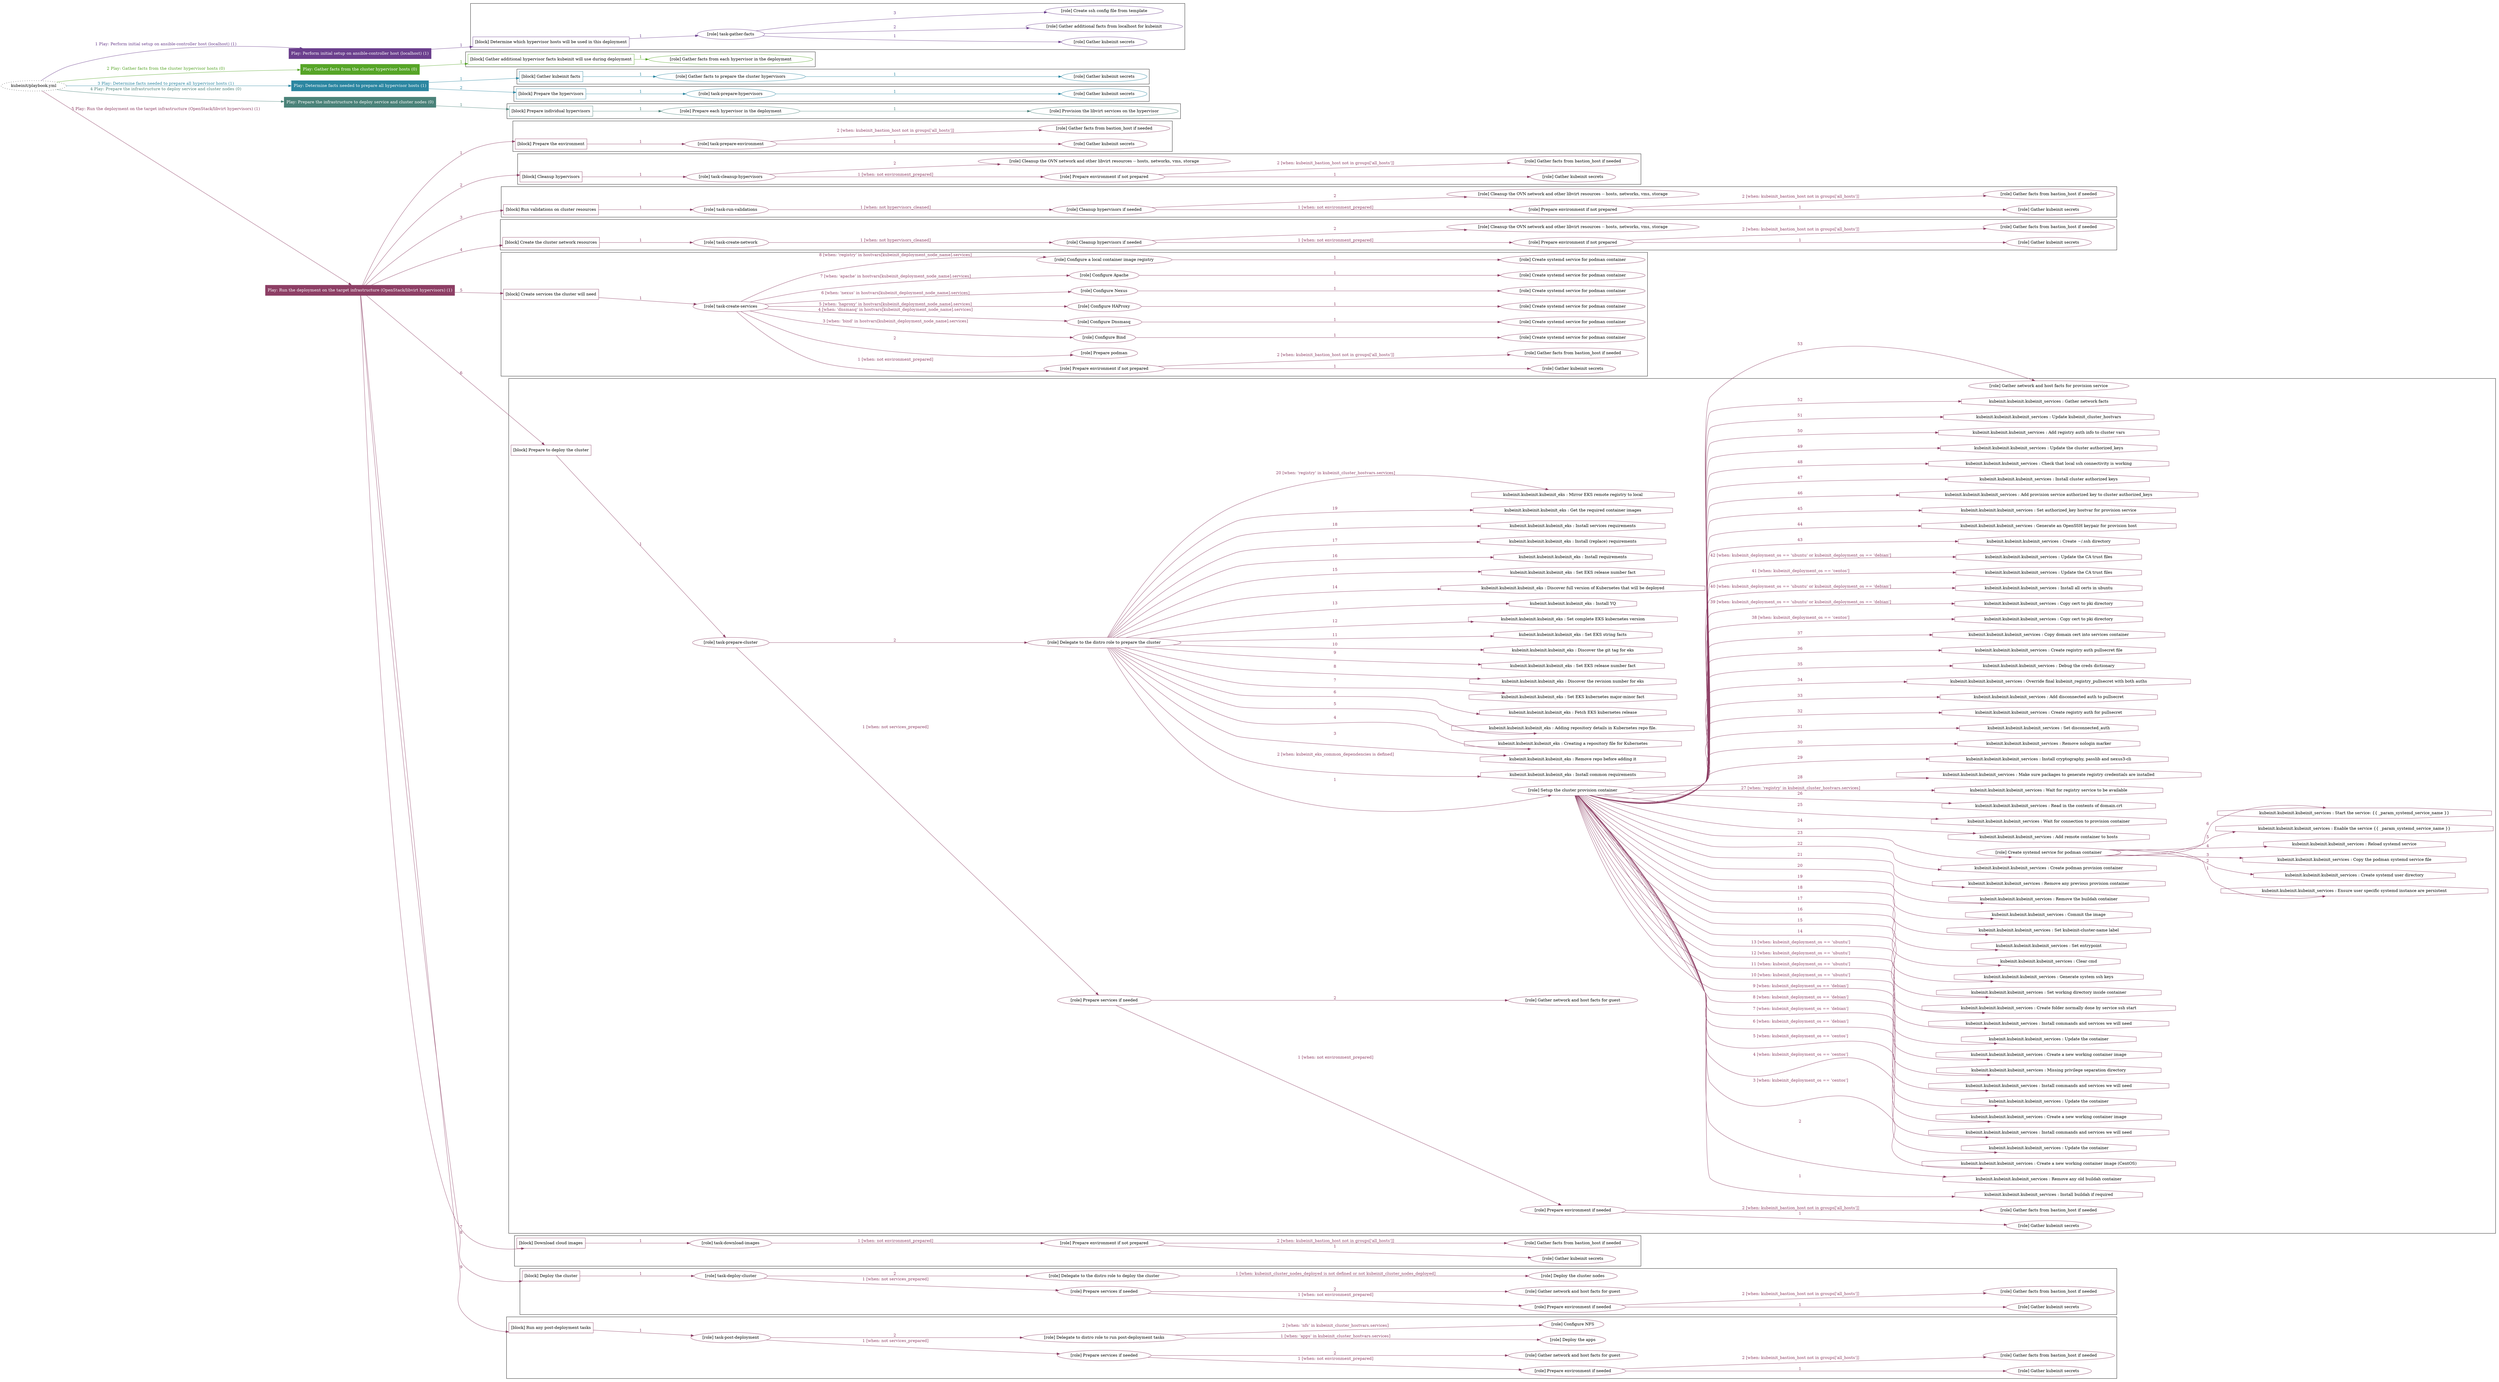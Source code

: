 digraph {
	graph [concentrate=true ordering=in rankdir=LR ratio=fill]
	edge [esep=5 sep=10]
	"kubeinit/playbook.yml" [URL="/home/runner/work/kubeinit/kubeinit/kubeinit/playbook.yml" id=playbook_ff972838 style=dotted]
	"kubeinit/playbook.yml" -> play_185d48a9 [label="1 Play: Perform initial setup on ansible-controller host (localhost) (1)" color="#6b3f8d" fontcolor="#6b3f8d" id=edge_play_185d48a9 labeltooltip="1 Play: Perform initial setup on ansible-controller host (localhost) (1)" tooltip="1 Play: Perform initial setup on ansible-controller host (localhost) (1)"]
	subgraph "Play: Perform initial setup on ansible-controller host (localhost) (1)" {
		play_185d48a9 [label="Play: Perform initial setup on ansible-controller host (localhost) (1)" URL="/home/runner/work/kubeinit/kubeinit/kubeinit/playbook.yml" color="#6b3f8d" fontcolor="#ffffff" id=play_185d48a9 shape=box style=filled tooltip=localhost]
		play_185d48a9 -> block_7c1935b1 [label=1 color="#6b3f8d" fontcolor="#6b3f8d" id=edge_block_7c1935b1 labeltooltip=1 tooltip=1]
		subgraph cluster_block_7c1935b1 {
			block_7c1935b1 [label="[block] Determine which hypervisor hosts will be used in this deployment" URL="/home/runner/work/kubeinit/kubeinit/kubeinit/playbook.yml" color="#6b3f8d" id=block_7c1935b1 labeltooltip="Determine which hypervisor hosts will be used in this deployment" shape=box tooltip="Determine which hypervisor hosts will be used in this deployment"]
			block_7c1935b1 -> role_ae2e95ee [label="1 " color="#6b3f8d" fontcolor="#6b3f8d" id=edge_role_ae2e95ee labeltooltip="1 " tooltip="1 "]
			subgraph "task-gather-facts" {
				role_ae2e95ee [label="[role] task-gather-facts" URL="/home/runner/work/kubeinit/kubeinit/kubeinit/playbook.yml" color="#6b3f8d" id=role_ae2e95ee tooltip="task-gather-facts"]
				role_ae2e95ee -> role_0e4b162e [label="1 " color="#6b3f8d" fontcolor="#6b3f8d" id=edge_role_0e4b162e labeltooltip="1 " tooltip="1 "]
				subgraph "Gather kubeinit secrets" {
					role_0e4b162e [label="[role] Gather kubeinit secrets" URL="/home/runner/.ansible/collections/ansible_collections/kubeinit/kubeinit/roles/kubeinit_prepare/tasks/build_hypervisors_group.yml" color="#6b3f8d" id=role_0e4b162e tooltip="Gather kubeinit secrets"]
				}
				role_ae2e95ee -> role_b134473a [label="2 " color="#6b3f8d" fontcolor="#6b3f8d" id=edge_role_b134473a labeltooltip="2 " tooltip="2 "]
				subgraph "Gather additional facts from localhost for kubeinit" {
					role_b134473a [label="[role] Gather additional facts from localhost for kubeinit" URL="/home/runner/.ansible/collections/ansible_collections/kubeinit/kubeinit/roles/kubeinit_prepare/tasks/build_hypervisors_group.yml" color="#6b3f8d" id=role_b134473a tooltip="Gather additional facts from localhost for kubeinit"]
				}
				role_ae2e95ee -> role_31c8904a [label="3 " color="#6b3f8d" fontcolor="#6b3f8d" id=edge_role_31c8904a labeltooltip="3 " tooltip="3 "]
				subgraph "Create ssh config file from template" {
					role_31c8904a [label="[role] Create ssh config file from template" URL="/home/runner/.ansible/collections/ansible_collections/kubeinit/kubeinit/roles/kubeinit_prepare/tasks/build_hypervisors_group.yml" color="#6b3f8d" id=role_31c8904a tooltip="Create ssh config file from template"]
				}
			}
		}
	}
	"kubeinit/playbook.yml" -> play_2970f0bf [label="2 Play: Gather facts from the cluster hypervisor hosts (0)" color="#56a527" fontcolor="#56a527" id=edge_play_2970f0bf labeltooltip="2 Play: Gather facts from the cluster hypervisor hosts (0)" tooltip="2 Play: Gather facts from the cluster hypervisor hosts (0)"]
	subgraph "Play: Gather facts from the cluster hypervisor hosts (0)" {
		play_2970f0bf [label="Play: Gather facts from the cluster hypervisor hosts (0)" URL="/home/runner/work/kubeinit/kubeinit/kubeinit/playbook.yml" color="#56a527" fontcolor="#ffffff" id=play_2970f0bf shape=box style=filled tooltip="Play: Gather facts from the cluster hypervisor hosts (0)"]
		play_2970f0bf -> block_b94fe917 [label=1 color="#56a527" fontcolor="#56a527" id=edge_block_b94fe917 labeltooltip=1 tooltip=1]
		subgraph cluster_block_b94fe917 {
			block_b94fe917 [label="[block] Gather additional hypervisor facts kubeinit will use during deployment" URL="/home/runner/work/kubeinit/kubeinit/kubeinit/playbook.yml" color="#56a527" id=block_b94fe917 labeltooltip="Gather additional hypervisor facts kubeinit will use during deployment" shape=box tooltip="Gather additional hypervisor facts kubeinit will use during deployment"]
			block_b94fe917 -> role_4f0d0c61 [label="1 " color="#56a527" fontcolor="#56a527" id=edge_role_4f0d0c61 labeltooltip="1 " tooltip="1 "]
			subgraph "Gather facts from each hypervisor in the deployment" {
				role_4f0d0c61 [label="[role] Gather facts from each hypervisor in the deployment" URL="/home/runner/work/kubeinit/kubeinit/kubeinit/playbook.yml" color="#56a527" id=role_4f0d0c61 tooltip="Gather facts from each hypervisor in the deployment"]
			}
		}
	}
	"kubeinit/playbook.yml" -> play_ac9aafb3 [label="3 Play: Determine facts needed to prepare all hypervisor hosts (1)" color="#2b86a1" fontcolor="#2b86a1" id=edge_play_ac9aafb3 labeltooltip="3 Play: Determine facts needed to prepare all hypervisor hosts (1)" tooltip="3 Play: Determine facts needed to prepare all hypervisor hosts (1)"]
	subgraph "Play: Determine facts needed to prepare all hypervisor hosts (1)" {
		play_ac9aafb3 [label="Play: Determine facts needed to prepare all hypervisor hosts (1)" URL="/home/runner/work/kubeinit/kubeinit/kubeinit/playbook.yml" color="#2b86a1" fontcolor="#ffffff" id=play_ac9aafb3 shape=box style=filled tooltip=localhost]
		play_ac9aafb3 -> block_699f6bef [label=1 color="#2b86a1" fontcolor="#2b86a1" id=edge_block_699f6bef labeltooltip=1 tooltip=1]
		subgraph cluster_block_699f6bef {
			block_699f6bef [label="[block] Gather kubeinit facts" URL="/home/runner/work/kubeinit/kubeinit/kubeinit/playbook.yml" color="#2b86a1" id=block_699f6bef labeltooltip="Gather kubeinit facts" shape=box tooltip="Gather kubeinit facts"]
			block_699f6bef -> role_fbdccf33 [label="1 " color="#2b86a1" fontcolor="#2b86a1" id=edge_role_fbdccf33 labeltooltip="1 " tooltip="1 "]
			subgraph "Gather facts to prepare the cluster hypervisors" {
				role_fbdccf33 [label="[role] Gather facts to prepare the cluster hypervisors" URL="/home/runner/work/kubeinit/kubeinit/kubeinit/playbook.yml" color="#2b86a1" id=role_fbdccf33 tooltip="Gather facts to prepare the cluster hypervisors"]
				role_fbdccf33 -> role_5589dbeb [label="1 " color="#2b86a1" fontcolor="#2b86a1" id=edge_role_5589dbeb labeltooltip="1 " tooltip="1 "]
				subgraph "Gather kubeinit secrets" {
					role_5589dbeb [label="[role] Gather kubeinit secrets" URL="/home/runner/.ansible/collections/ansible_collections/kubeinit/kubeinit/roles/kubeinit_prepare/tasks/gather_kubeinit_facts.yml" color="#2b86a1" id=role_5589dbeb tooltip="Gather kubeinit secrets"]
				}
			}
		}
		play_ac9aafb3 -> block_e2c30c2e [label=2 color="#2b86a1" fontcolor="#2b86a1" id=edge_block_e2c30c2e labeltooltip=2 tooltip=2]
		subgraph cluster_block_e2c30c2e {
			block_e2c30c2e [label="[block] Prepare the hypervisors" URL="/home/runner/work/kubeinit/kubeinit/kubeinit/playbook.yml" color="#2b86a1" id=block_e2c30c2e labeltooltip="Prepare the hypervisors" shape=box tooltip="Prepare the hypervisors"]
			block_e2c30c2e -> role_97f22a59 [label="1 " color="#2b86a1" fontcolor="#2b86a1" id=edge_role_97f22a59 labeltooltip="1 " tooltip="1 "]
			subgraph "task-prepare-hypervisors" {
				role_97f22a59 [label="[role] task-prepare-hypervisors" URL="/home/runner/work/kubeinit/kubeinit/kubeinit/playbook.yml" color="#2b86a1" id=role_97f22a59 tooltip="task-prepare-hypervisors"]
				role_97f22a59 -> role_d694b765 [label="1 " color="#2b86a1" fontcolor="#2b86a1" id=edge_role_d694b765 labeltooltip="1 " tooltip="1 "]
				subgraph "Gather kubeinit secrets" {
					role_d694b765 [label="[role] Gather kubeinit secrets" URL="/home/runner/.ansible/collections/ansible_collections/kubeinit/kubeinit/roles/kubeinit_prepare/tasks/gather_kubeinit_facts.yml" color="#2b86a1" id=role_d694b765 tooltip="Gather kubeinit secrets"]
				}
			}
		}
	}
	"kubeinit/playbook.yml" -> play_4ca32bb4 [label="4 Play: Prepare the infrastructure to deploy service and cluster nodes (0)" color="#4a8279" fontcolor="#4a8279" id=edge_play_4ca32bb4 labeltooltip="4 Play: Prepare the infrastructure to deploy service and cluster nodes (0)" tooltip="4 Play: Prepare the infrastructure to deploy service and cluster nodes (0)"]
	subgraph "Play: Prepare the infrastructure to deploy service and cluster nodes (0)" {
		play_4ca32bb4 [label="Play: Prepare the infrastructure to deploy service and cluster nodes (0)" URL="/home/runner/work/kubeinit/kubeinit/kubeinit/playbook.yml" color="#4a8279" fontcolor="#ffffff" id=play_4ca32bb4 shape=box style=filled tooltip="Play: Prepare the infrastructure to deploy service and cluster nodes (0)"]
		play_4ca32bb4 -> block_a667f840 [label=1 color="#4a8279" fontcolor="#4a8279" id=edge_block_a667f840 labeltooltip=1 tooltip=1]
		subgraph cluster_block_a667f840 {
			block_a667f840 [label="[block] Prepare individual hypervisors" URL="/home/runner/work/kubeinit/kubeinit/kubeinit/playbook.yml" color="#4a8279" id=block_a667f840 labeltooltip="Prepare individual hypervisors" shape=box tooltip="Prepare individual hypervisors"]
			block_a667f840 -> role_e376b5e1 [label="1 " color="#4a8279" fontcolor="#4a8279" id=edge_role_e376b5e1 labeltooltip="1 " tooltip="1 "]
			subgraph "Prepare each hypervisor in the deployment" {
				role_e376b5e1 [label="[role] Prepare each hypervisor in the deployment" URL="/home/runner/work/kubeinit/kubeinit/kubeinit/playbook.yml" color="#4a8279" id=role_e376b5e1 tooltip="Prepare each hypervisor in the deployment"]
				role_e376b5e1 -> role_5bf8a9a6 [label="1 " color="#4a8279" fontcolor="#4a8279" id=edge_role_5bf8a9a6 labeltooltip="1 " tooltip="1 "]
				subgraph "Provision the libvirt services on the hypervisor" {
					role_5bf8a9a6 [label="[role] Provision the libvirt services on the hypervisor" URL="/home/runner/.ansible/collections/ansible_collections/kubeinit/kubeinit/roles/kubeinit_prepare/tasks/prepare_hypervisor.yml" color="#4a8279" id=role_5bf8a9a6 tooltip="Provision the libvirt services on the hypervisor"]
				}
			}
		}
	}
	"kubeinit/playbook.yml" -> play_dfd170da [label="5 Play: Run the deployment on the target infrastructure (OpenStack/libvirt hypervisors) (1)" color="#8d3f65" fontcolor="#8d3f65" id=edge_play_dfd170da labeltooltip="5 Play: Run the deployment on the target infrastructure (OpenStack/libvirt hypervisors) (1)" tooltip="5 Play: Run the deployment on the target infrastructure (OpenStack/libvirt hypervisors) (1)"]
	subgraph "Play: Run the deployment on the target infrastructure (OpenStack/libvirt hypervisors) (1)" {
		play_dfd170da [label="Play: Run the deployment on the target infrastructure (OpenStack/libvirt hypervisors) (1)" URL="/home/runner/work/kubeinit/kubeinit/kubeinit/playbook.yml" color="#8d3f65" fontcolor="#ffffff" id=play_dfd170da shape=box style=filled tooltip=localhost]
		play_dfd170da -> block_6699d0db [label=1 color="#8d3f65" fontcolor="#8d3f65" id=edge_block_6699d0db labeltooltip=1 tooltip=1]
		subgraph cluster_block_6699d0db {
			block_6699d0db [label="[block] Prepare the environment" URL="/home/runner/work/kubeinit/kubeinit/kubeinit/playbook.yml" color="#8d3f65" id=block_6699d0db labeltooltip="Prepare the environment" shape=box tooltip="Prepare the environment"]
			block_6699d0db -> role_8d8a5f21 [label="1 " color="#8d3f65" fontcolor="#8d3f65" id=edge_role_8d8a5f21 labeltooltip="1 " tooltip="1 "]
			subgraph "task-prepare-environment" {
				role_8d8a5f21 [label="[role] task-prepare-environment" URL="/home/runner/work/kubeinit/kubeinit/kubeinit/playbook.yml" color="#8d3f65" id=role_8d8a5f21 tooltip="task-prepare-environment"]
				role_8d8a5f21 -> role_8748499c [label="1 " color="#8d3f65" fontcolor="#8d3f65" id=edge_role_8748499c labeltooltip="1 " tooltip="1 "]
				subgraph "Gather kubeinit secrets" {
					role_8748499c [label="[role] Gather kubeinit secrets" URL="/home/runner/.ansible/collections/ansible_collections/kubeinit/kubeinit/roles/kubeinit_prepare/tasks/gather_kubeinit_facts.yml" color="#8d3f65" id=role_8748499c tooltip="Gather kubeinit secrets"]
				}
				role_8d8a5f21 -> role_3a3a9a8e [label="2 [when: kubeinit_bastion_host not in groups['all_hosts']]" color="#8d3f65" fontcolor="#8d3f65" id=edge_role_3a3a9a8e labeltooltip="2 [when: kubeinit_bastion_host not in groups['all_hosts']]" tooltip="2 [when: kubeinit_bastion_host not in groups['all_hosts']]"]
				subgraph "Gather facts from bastion_host if needed" {
					role_3a3a9a8e [label="[role] Gather facts from bastion_host if needed" URL="/home/runner/.ansible/collections/ansible_collections/kubeinit/kubeinit/roles/kubeinit_prepare/tasks/main.yml" color="#8d3f65" id=role_3a3a9a8e tooltip="Gather facts from bastion_host if needed"]
				}
			}
		}
		play_dfd170da -> block_33852979 [label=2 color="#8d3f65" fontcolor="#8d3f65" id=edge_block_33852979 labeltooltip=2 tooltip=2]
		subgraph cluster_block_33852979 {
			block_33852979 [label="[block] Cleanup hypervisors" URL="/home/runner/work/kubeinit/kubeinit/kubeinit/playbook.yml" color="#8d3f65" id=block_33852979 labeltooltip="Cleanup hypervisors" shape=box tooltip="Cleanup hypervisors"]
			block_33852979 -> role_602b9fad [label="1 " color="#8d3f65" fontcolor="#8d3f65" id=edge_role_602b9fad labeltooltip="1 " tooltip="1 "]
			subgraph "task-cleanup-hypervisors" {
				role_602b9fad [label="[role] task-cleanup-hypervisors" URL="/home/runner/work/kubeinit/kubeinit/kubeinit/playbook.yml" color="#8d3f65" id=role_602b9fad tooltip="task-cleanup-hypervisors"]
				role_602b9fad -> role_22ec5ab7 [label="1 [when: not environment_prepared]" color="#8d3f65" fontcolor="#8d3f65" id=edge_role_22ec5ab7 labeltooltip="1 [when: not environment_prepared]" tooltip="1 [when: not environment_prepared]"]
				subgraph "Prepare environment if not prepared" {
					role_22ec5ab7 [label="[role] Prepare environment if not prepared" URL="/home/runner/.ansible/collections/ansible_collections/kubeinit/kubeinit/roles/kubeinit_libvirt/tasks/cleanup_hypervisors.yml" color="#8d3f65" id=role_22ec5ab7 tooltip="Prepare environment if not prepared"]
					role_22ec5ab7 -> role_e682888b [label="1 " color="#8d3f65" fontcolor="#8d3f65" id=edge_role_e682888b labeltooltip="1 " tooltip="1 "]
					subgraph "Gather kubeinit secrets" {
						role_e682888b [label="[role] Gather kubeinit secrets" URL="/home/runner/.ansible/collections/ansible_collections/kubeinit/kubeinit/roles/kubeinit_prepare/tasks/gather_kubeinit_facts.yml" color="#8d3f65" id=role_e682888b tooltip="Gather kubeinit secrets"]
					}
					role_22ec5ab7 -> role_a53104c6 [label="2 [when: kubeinit_bastion_host not in groups['all_hosts']]" color="#8d3f65" fontcolor="#8d3f65" id=edge_role_a53104c6 labeltooltip="2 [when: kubeinit_bastion_host not in groups['all_hosts']]" tooltip="2 [when: kubeinit_bastion_host not in groups['all_hosts']]"]
					subgraph "Gather facts from bastion_host if needed" {
						role_a53104c6 [label="[role] Gather facts from bastion_host if needed" URL="/home/runner/.ansible/collections/ansible_collections/kubeinit/kubeinit/roles/kubeinit_prepare/tasks/main.yml" color="#8d3f65" id=role_a53104c6 tooltip="Gather facts from bastion_host if needed"]
					}
				}
				role_602b9fad -> role_0683f4fb [label="2 " color="#8d3f65" fontcolor="#8d3f65" id=edge_role_0683f4fb labeltooltip="2 " tooltip="2 "]
				subgraph "Cleanup the OVN network and other libvirt resources -- hosts, networks, vms, storage" {
					role_0683f4fb [label="[role] Cleanup the OVN network and other libvirt resources -- hosts, networks, vms, storage" URL="/home/runner/.ansible/collections/ansible_collections/kubeinit/kubeinit/roles/kubeinit_libvirt/tasks/cleanup_hypervisors.yml" color="#8d3f65" id=role_0683f4fb tooltip="Cleanup the OVN network and other libvirt resources -- hosts, networks, vms, storage"]
				}
			}
		}
		play_dfd170da -> block_7fcc728a [label=3 color="#8d3f65" fontcolor="#8d3f65" id=edge_block_7fcc728a labeltooltip=3 tooltip=3]
		subgraph cluster_block_7fcc728a {
			block_7fcc728a [label="[block] Run validations on cluster resources" URL="/home/runner/work/kubeinit/kubeinit/kubeinit/playbook.yml" color="#8d3f65" id=block_7fcc728a labeltooltip="Run validations on cluster resources" shape=box tooltip="Run validations on cluster resources"]
			block_7fcc728a -> role_7aac5fb1 [label="1 " color="#8d3f65" fontcolor="#8d3f65" id=edge_role_7aac5fb1 labeltooltip="1 " tooltip="1 "]
			subgraph "task-run-validations" {
				role_7aac5fb1 [label="[role] task-run-validations" URL="/home/runner/work/kubeinit/kubeinit/kubeinit/playbook.yml" color="#8d3f65" id=role_7aac5fb1 tooltip="task-run-validations"]
				role_7aac5fb1 -> role_a85bff4f [label="1 [when: not hypervisors_cleaned]" color="#8d3f65" fontcolor="#8d3f65" id=edge_role_a85bff4f labeltooltip="1 [when: not hypervisors_cleaned]" tooltip="1 [when: not hypervisors_cleaned]"]
				subgraph "Cleanup hypervisors if needed" {
					role_a85bff4f [label="[role] Cleanup hypervisors if needed" URL="/home/runner/.ansible/collections/ansible_collections/kubeinit/kubeinit/roles/kubeinit_validations/tasks/main.yml" color="#8d3f65" id=role_a85bff4f tooltip="Cleanup hypervisors if needed"]
					role_a85bff4f -> role_cad14e62 [label="1 [when: not environment_prepared]" color="#8d3f65" fontcolor="#8d3f65" id=edge_role_cad14e62 labeltooltip="1 [when: not environment_prepared]" tooltip="1 [when: not environment_prepared]"]
					subgraph "Prepare environment if not prepared" {
						role_cad14e62 [label="[role] Prepare environment if not prepared" URL="/home/runner/.ansible/collections/ansible_collections/kubeinit/kubeinit/roles/kubeinit_libvirt/tasks/cleanup_hypervisors.yml" color="#8d3f65" id=role_cad14e62 tooltip="Prepare environment if not prepared"]
						role_cad14e62 -> role_48e698a5 [label="1 " color="#8d3f65" fontcolor="#8d3f65" id=edge_role_48e698a5 labeltooltip="1 " tooltip="1 "]
						subgraph "Gather kubeinit secrets" {
							role_48e698a5 [label="[role] Gather kubeinit secrets" URL="/home/runner/.ansible/collections/ansible_collections/kubeinit/kubeinit/roles/kubeinit_prepare/tasks/gather_kubeinit_facts.yml" color="#8d3f65" id=role_48e698a5 tooltip="Gather kubeinit secrets"]
						}
						role_cad14e62 -> role_eb4c8062 [label="2 [when: kubeinit_bastion_host not in groups['all_hosts']]" color="#8d3f65" fontcolor="#8d3f65" id=edge_role_eb4c8062 labeltooltip="2 [when: kubeinit_bastion_host not in groups['all_hosts']]" tooltip="2 [when: kubeinit_bastion_host not in groups['all_hosts']]"]
						subgraph "Gather facts from bastion_host if needed" {
							role_eb4c8062 [label="[role] Gather facts from bastion_host if needed" URL="/home/runner/.ansible/collections/ansible_collections/kubeinit/kubeinit/roles/kubeinit_prepare/tasks/main.yml" color="#8d3f65" id=role_eb4c8062 tooltip="Gather facts from bastion_host if needed"]
						}
					}
					role_a85bff4f -> role_268f9df1 [label="2 " color="#8d3f65" fontcolor="#8d3f65" id=edge_role_268f9df1 labeltooltip="2 " tooltip="2 "]
					subgraph "Cleanup the OVN network and other libvirt resources -- hosts, networks, vms, storage" {
						role_268f9df1 [label="[role] Cleanup the OVN network and other libvirt resources -- hosts, networks, vms, storage" URL="/home/runner/.ansible/collections/ansible_collections/kubeinit/kubeinit/roles/kubeinit_libvirt/tasks/cleanup_hypervisors.yml" color="#8d3f65" id=role_268f9df1 tooltip="Cleanup the OVN network and other libvirt resources -- hosts, networks, vms, storage"]
					}
				}
			}
		}
		play_dfd170da -> block_257b8612 [label=4 color="#8d3f65" fontcolor="#8d3f65" id=edge_block_257b8612 labeltooltip=4 tooltip=4]
		subgraph cluster_block_257b8612 {
			block_257b8612 [label="[block] Create the cluster network resources" URL="/home/runner/work/kubeinit/kubeinit/kubeinit/playbook.yml" color="#8d3f65" id=block_257b8612 labeltooltip="Create the cluster network resources" shape=box tooltip="Create the cluster network resources"]
			block_257b8612 -> role_9b1011e6 [label="1 " color="#8d3f65" fontcolor="#8d3f65" id=edge_role_9b1011e6 labeltooltip="1 " tooltip="1 "]
			subgraph "task-create-network" {
				role_9b1011e6 [label="[role] task-create-network" URL="/home/runner/work/kubeinit/kubeinit/kubeinit/playbook.yml" color="#8d3f65" id=role_9b1011e6 tooltip="task-create-network"]
				role_9b1011e6 -> role_d43dc0a2 [label="1 [when: not hypervisors_cleaned]" color="#8d3f65" fontcolor="#8d3f65" id=edge_role_d43dc0a2 labeltooltip="1 [when: not hypervisors_cleaned]" tooltip="1 [when: not hypervisors_cleaned]"]
				subgraph "Cleanup hypervisors if needed" {
					role_d43dc0a2 [label="[role] Cleanup hypervisors if needed" URL="/home/runner/.ansible/collections/ansible_collections/kubeinit/kubeinit/roles/kubeinit_libvirt/tasks/create_network.yml" color="#8d3f65" id=role_d43dc0a2 tooltip="Cleanup hypervisors if needed"]
					role_d43dc0a2 -> role_583a0d15 [label="1 [when: not environment_prepared]" color="#8d3f65" fontcolor="#8d3f65" id=edge_role_583a0d15 labeltooltip="1 [when: not environment_prepared]" tooltip="1 [when: not environment_prepared]"]
					subgraph "Prepare environment if not prepared" {
						role_583a0d15 [label="[role] Prepare environment if not prepared" URL="/home/runner/.ansible/collections/ansible_collections/kubeinit/kubeinit/roles/kubeinit_libvirt/tasks/cleanup_hypervisors.yml" color="#8d3f65" id=role_583a0d15 tooltip="Prepare environment if not prepared"]
						role_583a0d15 -> role_308b1e1f [label="1 " color="#8d3f65" fontcolor="#8d3f65" id=edge_role_308b1e1f labeltooltip="1 " tooltip="1 "]
						subgraph "Gather kubeinit secrets" {
							role_308b1e1f [label="[role] Gather kubeinit secrets" URL="/home/runner/.ansible/collections/ansible_collections/kubeinit/kubeinit/roles/kubeinit_prepare/tasks/gather_kubeinit_facts.yml" color="#8d3f65" id=role_308b1e1f tooltip="Gather kubeinit secrets"]
						}
						role_583a0d15 -> role_82314099 [label="2 [when: kubeinit_bastion_host not in groups['all_hosts']]" color="#8d3f65" fontcolor="#8d3f65" id=edge_role_82314099 labeltooltip="2 [when: kubeinit_bastion_host not in groups['all_hosts']]" tooltip="2 [when: kubeinit_bastion_host not in groups['all_hosts']]"]
						subgraph "Gather facts from bastion_host if needed" {
							role_82314099 [label="[role] Gather facts from bastion_host if needed" URL="/home/runner/.ansible/collections/ansible_collections/kubeinit/kubeinit/roles/kubeinit_prepare/tasks/main.yml" color="#8d3f65" id=role_82314099 tooltip="Gather facts from bastion_host if needed"]
						}
					}
					role_d43dc0a2 -> role_3f5cfde7 [label="2 " color="#8d3f65" fontcolor="#8d3f65" id=edge_role_3f5cfde7 labeltooltip="2 " tooltip="2 "]
					subgraph "Cleanup the OVN network and other libvirt resources -- hosts, networks, vms, storage" {
						role_3f5cfde7 [label="[role] Cleanup the OVN network and other libvirt resources -- hosts, networks, vms, storage" URL="/home/runner/.ansible/collections/ansible_collections/kubeinit/kubeinit/roles/kubeinit_libvirt/tasks/cleanup_hypervisors.yml" color="#8d3f65" id=role_3f5cfde7 tooltip="Cleanup the OVN network and other libvirt resources -- hosts, networks, vms, storage"]
					}
				}
			}
		}
		play_dfd170da -> block_4a6c0c3c [label=5 color="#8d3f65" fontcolor="#8d3f65" id=edge_block_4a6c0c3c labeltooltip=5 tooltip=5]
		subgraph cluster_block_4a6c0c3c {
			block_4a6c0c3c [label="[block] Create services the cluster will need" URL="/home/runner/work/kubeinit/kubeinit/kubeinit/playbook.yml" color="#8d3f65" id=block_4a6c0c3c labeltooltip="Create services the cluster will need" shape=box tooltip="Create services the cluster will need"]
			block_4a6c0c3c -> role_ec28fcde [label="1 " color="#8d3f65" fontcolor="#8d3f65" id=edge_role_ec28fcde labeltooltip="1 " tooltip="1 "]
			subgraph "task-create-services" {
				role_ec28fcde [label="[role] task-create-services" URL="/home/runner/work/kubeinit/kubeinit/kubeinit/playbook.yml" color="#8d3f65" id=role_ec28fcde tooltip="task-create-services"]
				role_ec28fcde -> role_0ee160c3 [label="1 [when: not environment_prepared]" color="#8d3f65" fontcolor="#8d3f65" id=edge_role_0ee160c3 labeltooltip="1 [when: not environment_prepared]" tooltip="1 [when: not environment_prepared]"]
				subgraph "Prepare environment if not prepared" {
					role_0ee160c3 [label="[role] Prepare environment if not prepared" URL="/home/runner/.ansible/collections/ansible_collections/kubeinit/kubeinit/roles/kubeinit_services/tasks/main.yml" color="#8d3f65" id=role_0ee160c3 tooltip="Prepare environment if not prepared"]
					role_0ee160c3 -> role_414ced2b [label="1 " color="#8d3f65" fontcolor="#8d3f65" id=edge_role_414ced2b labeltooltip="1 " tooltip="1 "]
					subgraph "Gather kubeinit secrets" {
						role_414ced2b [label="[role] Gather kubeinit secrets" URL="/home/runner/.ansible/collections/ansible_collections/kubeinit/kubeinit/roles/kubeinit_prepare/tasks/gather_kubeinit_facts.yml" color="#8d3f65" id=role_414ced2b tooltip="Gather kubeinit secrets"]
					}
					role_0ee160c3 -> role_918818fd [label="2 [when: kubeinit_bastion_host not in groups['all_hosts']]" color="#8d3f65" fontcolor="#8d3f65" id=edge_role_918818fd labeltooltip="2 [when: kubeinit_bastion_host not in groups['all_hosts']]" tooltip="2 [when: kubeinit_bastion_host not in groups['all_hosts']]"]
					subgraph "Gather facts from bastion_host if needed" {
						role_918818fd [label="[role] Gather facts from bastion_host if needed" URL="/home/runner/.ansible/collections/ansible_collections/kubeinit/kubeinit/roles/kubeinit_prepare/tasks/main.yml" color="#8d3f65" id=role_918818fd tooltip="Gather facts from bastion_host if needed"]
					}
				}
				role_ec28fcde -> role_4fe9eb08 [label="2 " color="#8d3f65" fontcolor="#8d3f65" id=edge_role_4fe9eb08 labeltooltip="2 " tooltip="2 "]
				subgraph "Prepare podman" {
					role_4fe9eb08 [label="[role] Prepare podman" URL="/home/runner/.ansible/collections/ansible_collections/kubeinit/kubeinit/roles/kubeinit_services/tasks/00_create_service_pod.yml" color="#8d3f65" id=role_4fe9eb08 tooltip="Prepare podman"]
				}
				role_ec28fcde -> role_e40e295f [label="3 [when: 'bind' in hostvars[kubeinit_deployment_node_name].services]" color="#8d3f65" fontcolor="#8d3f65" id=edge_role_e40e295f labeltooltip="3 [when: 'bind' in hostvars[kubeinit_deployment_node_name].services]" tooltip="3 [when: 'bind' in hostvars[kubeinit_deployment_node_name].services]"]
				subgraph "Configure Bind" {
					role_e40e295f [label="[role] Configure Bind" URL="/home/runner/.ansible/collections/ansible_collections/kubeinit/kubeinit/roles/kubeinit_services/tasks/start_services_containers.yml" color="#8d3f65" id=role_e40e295f tooltip="Configure Bind"]
					role_e40e295f -> role_6c47a356 [label="1 " color="#8d3f65" fontcolor="#8d3f65" id=edge_role_6c47a356 labeltooltip="1 " tooltip="1 "]
					subgraph "Create systemd service for podman container" {
						role_6c47a356 [label="[role] Create systemd service for podman container" URL="/home/runner/.ansible/collections/ansible_collections/kubeinit/kubeinit/roles/kubeinit_bind/tasks/main.yml" color="#8d3f65" id=role_6c47a356 tooltip="Create systemd service for podman container"]
					}
				}
				role_ec28fcde -> role_5fe6526b [label="4 [when: 'dnsmasq' in hostvars[kubeinit_deployment_node_name].services]" color="#8d3f65" fontcolor="#8d3f65" id=edge_role_5fe6526b labeltooltip="4 [when: 'dnsmasq' in hostvars[kubeinit_deployment_node_name].services]" tooltip="4 [when: 'dnsmasq' in hostvars[kubeinit_deployment_node_name].services]"]
				subgraph "Configure Dnsmasq" {
					role_5fe6526b [label="[role] Configure Dnsmasq" URL="/home/runner/.ansible/collections/ansible_collections/kubeinit/kubeinit/roles/kubeinit_services/tasks/start_services_containers.yml" color="#8d3f65" id=role_5fe6526b tooltip="Configure Dnsmasq"]
					role_5fe6526b -> role_39e63ef8 [label="1 " color="#8d3f65" fontcolor="#8d3f65" id=edge_role_39e63ef8 labeltooltip="1 " tooltip="1 "]
					subgraph "Create systemd service for podman container" {
						role_39e63ef8 [label="[role] Create systemd service for podman container" URL="/home/runner/.ansible/collections/ansible_collections/kubeinit/kubeinit/roles/kubeinit_dnsmasq/tasks/main.yml" color="#8d3f65" id=role_39e63ef8 tooltip="Create systemd service for podman container"]
					}
				}
				role_ec28fcde -> role_02705ba9 [label="5 [when: 'haproxy' in hostvars[kubeinit_deployment_node_name].services]" color="#8d3f65" fontcolor="#8d3f65" id=edge_role_02705ba9 labeltooltip="5 [when: 'haproxy' in hostvars[kubeinit_deployment_node_name].services]" tooltip="5 [when: 'haproxy' in hostvars[kubeinit_deployment_node_name].services]"]
				subgraph "Configure HAProxy" {
					role_02705ba9 [label="[role] Configure HAProxy" URL="/home/runner/.ansible/collections/ansible_collections/kubeinit/kubeinit/roles/kubeinit_services/tasks/start_services_containers.yml" color="#8d3f65" id=role_02705ba9 tooltip="Configure HAProxy"]
					role_02705ba9 -> role_f3c12484 [label="1 " color="#8d3f65" fontcolor="#8d3f65" id=edge_role_f3c12484 labeltooltip="1 " tooltip="1 "]
					subgraph "Create systemd service for podman container" {
						role_f3c12484 [label="[role] Create systemd service for podman container" URL="/home/runner/.ansible/collections/ansible_collections/kubeinit/kubeinit/roles/kubeinit_haproxy/tasks/main.yml" color="#8d3f65" id=role_f3c12484 tooltip="Create systemd service for podman container"]
					}
				}
				role_ec28fcde -> role_3808a896 [label="6 [when: 'nexus' in hostvars[kubeinit_deployment_node_name].services]" color="#8d3f65" fontcolor="#8d3f65" id=edge_role_3808a896 labeltooltip="6 [when: 'nexus' in hostvars[kubeinit_deployment_node_name].services]" tooltip="6 [when: 'nexus' in hostvars[kubeinit_deployment_node_name].services]"]
				subgraph "Configure Nexus" {
					role_3808a896 [label="[role] Configure Nexus" URL="/home/runner/.ansible/collections/ansible_collections/kubeinit/kubeinit/roles/kubeinit_services/tasks/start_services_containers.yml" color="#8d3f65" id=role_3808a896 tooltip="Configure Nexus"]
					role_3808a896 -> role_4e3419d4 [label="1 " color="#8d3f65" fontcolor="#8d3f65" id=edge_role_4e3419d4 labeltooltip="1 " tooltip="1 "]
					subgraph "Create systemd service for podman container" {
						role_4e3419d4 [label="[role] Create systemd service for podman container" URL="/home/runner/.ansible/collections/ansible_collections/kubeinit/kubeinit/roles/kubeinit_nexus/tasks/main.yml" color="#8d3f65" id=role_4e3419d4 tooltip="Create systemd service for podman container"]
					}
				}
				role_ec28fcde -> role_5ce10e3f [label="7 [when: 'apache' in hostvars[kubeinit_deployment_node_name].services]" color="#8d3f65" fontcolor="#8d3f65" id=edge_role_5ce10e3f labeltooltip="7 [when: 'apache' in hostvars[kubeinit_deployment_node_name].services]" tooltip="7 [when: 'apache' in hostvars[kubeinit_deployment_node_name].services]"]
				subgraph "Configure Apache" {
					role_5ce10e3f [label="[role] Configure Apache" URL="/home/runner/.ansible/collections/ansible_collections/kubeinit/kubeinit/roles/kubeinit_services/tasks/start_services_containers.yml" color="#8d3f65" id=role_5ce10e3f tooltip="Configure Apache"]
					role_5ce10e3f -> role_b33a446a [label="1 " color="#8d3f65" fontcolor="#8d3f65" id=edge_role_b33a446a labeltooltip="1 " tooltip="1 "]
					subgraph "Create systemd service for podman container" {
						role_b33a446a [label="[role] Create systemd service for podman container" URL="/home/runner/.ansible/collections/ansible_collections/kubeinit/kubeinit/roles/kubeinit_apache/tasks/main.yml" color="#8d3f65" id=role_b33a446a tooltip="Create systemd service for podman container"]
					}
				}
				role_ec28fcde -> role_d26f3801 [label="8 [when: 'registry' in hostvars[kubeinit_deployment_node_name].services]" color="#8d3f65" fontcolor="#8d3f65" id=edge_role_d26f3801 labeltooltip="8 [when: 'registry' in hostvars[kubeinit_deployment_node_name].services]" tooltip="8 [when: 'registry' in hostvars[kubeinit_deployment_node_name].services]"]
				subgraph "Configure a local container image registry" {
					role_d26f3801 [label="[role] Configure a local container image registry" URL="/home/runner/.ansible/collections/ansible_collections/kubeinit/kubeinit/roles/kubeinit_services/tasks/start_services_containers.yml" color="#8d3f65" id=role_d26f3801 tooltip="Configure a local container image registry"]
					role_d26f3801 -> role_2523b7d7 [label="1 " color="#8d3f65" fontcolor="#8d3f65" id=edge_role_2523b7d7 labeltooltip="1 " tooltip="1 "]
					subgraph "Create systemd service for podman container" {
						role_2523b7d7 [label="[role] Create systemd service for podman container" URL="/home/runner/.ansible/collections/ansible_collections/kubeinit/kubeinit/roles/kubeinit_registry/tasks/main.yml" color="#8d3f65" id=role_2523b7d7 tooltip="Create systemd service for podman container"]
					}
				}
			}
		}
		play_dfd170da -> block_147059f8 [label=6 color="#8d3f65" fontcolor="#8d3f65" id=edge_block_147059f8 labeltooltip=6 tooltip=6]
		subgraph cluster_block_147059f8 {
			block_147059f8 [label="[block] Prepare to deploy the cluster" URL="/home/runner/work/kubeinit/kubeinit/kubeinit/playbook.yml" color="#8d3f65" id=block_147059f8 labeltooltip="Prepare to deploy the cluster" shape=box tooltip="Prepare to deploy the cluster"]
			block_147059f8 -> role_bd805a7e [label="1 " color="#8d3f65" fontcolor="#8d3f65" id=edge_role_bd805a7e labeltooltip="1 " tooltip="1 "]
			subgraph "task-prepare-cluster" {
				role_bd805a7e [label="[role] task-prepare-cluster" URL="/home/runner/work/kubeinit/kubeinit/kubeinit/playbook.yml" color="#8d3f65" id=role_bd805a7e tooltip="task-prepare-cluster"]
				role_bd805a7e -> role_1bcd2e8b [label="1 [when: not services_prepared]" color="#8d3f65" fontcolor="#8d3f65" id=edge_role_1bcd2e8b labeltooltip="1 [when: not services_prepared]" tooltip="1 [when: not services_prepared]"]
				subgraph "Prepare services if needed" {
					role_1bcd2e8b [label="[role] Prepare services if needed" URL="/home/runner/.ansible/collections/ansible_collections/kubeinit/kubeinit/roles/kubeinit_prepare/tasks/prepare_cluster.yml" color="#8d3f65" id=role_1bcd2e8b tooltip="Prepare services if needed"]
					role_1bcd2e8b -> role_762306f0 [label="1 [when: not environment_prepared]" color="#8d3f65" fontcolor="#8d3f65" id=edge_role_762306f0 labeltooltip="1 [when: not environment_prepared]" tooltip="1 [when: not environment_prepared]"]
					subgraph "Prepare environment if needed" {
						role_762306f0 [label="[role] Prepare environment if needed" URL="/home/runner/.ansible/collections/ansible_collections/kubeinit/kubeinit/roles/kubeinit_services/tasks/prepare_services.yml" color="#8d3f65" id=role_762306f0 tooltip="Prepare environment if needed"]
						role_762306f0 -> role_dc461cfb [label="1 " color="#8d3f65" fontcolor="#8d3f65" id=edge_role_dc461cfb labeltooltip="1 " tooltip="1 "]
						subgraph "Gather kubeinit secrets" {
							role_dc461cfb [label="[role] Gather kubeinit secrets" URL="/home/runner/.ansible/collections/ansible_collections/kubeinit/kubeinit/roles/kubeinit_prepare/tasks/gather_kubeinit_facts.yml" color="#8d3f65" id=role_dc461cfb tooltip="Gather kubeinit secrets"]
						}
						role_762306f0 -> role_72155cd7 [label="2 [when: kubeinit_bastion_host not in groups['all_hosts']]" color="#8d3f65" fontcolor="#8d3f65" id=edge_role_72155cd7 labeltooltip="2 [when: kubeinit_bastion_host not in groups['all_hosts']]" tooltip="2 [when: kubeinit_bastion_host not in groups['all_hosts']]"]
						subgraph "Gather facts from bastion_host if needed" {
							role_72155cd7 [label="[role] Gather facts from bastion_host if needed" URL="/home/runner/.ansible/collections/ansible_collections/kubeinit/kubeinit/roles/kubeinit_prepare/tasks/main.yml" color="#8d3f65" id=role_72155cd7 tooltip="Gather facts from bastion_host if needed"]
						}
					}
					role_1bcd2e8b -> role_24010266 [label="2 " color="#8d3f65" fontcolor="#8d3f65" id=edge_role_24010266 labeltooltip="2 " tooltip="2 "]
					subgraph "Gather network and host facts for guest" {
						role_24010266 [label="[role] Gather network and host facts for guest" URL="/home/runner/.ansible/collections/ansible_collections/kubeinit/kubeinit/roles/kubeinit_services/tasks/prepare_services.yml" color="#8d3f65" id=role_24010266 tooltip="Gather network and host facts for guest"]
					}
				}
				role_bd805a7e -> role_919159da [label="2 " color="#8d3f65" fontcolor="#8d3f65" id=edge_role_919159da labeltooltip="2 " tooltip="2 "]
				subgraph "Delegate to the distro role to prepare the cluster" {
					role_919159da [label="[role] Delegate to the distro role to prepare the cluster" URL="/home/runner/.ansible/collections/ansible_collections/kubeinit/kubeinit/roles/kubeinit_prepare/tasks/prepare_cluster.yml" color="#8d3f65" id=role_919159da tooltip="Delegate to the distro role to prepare the cluster"]
					role_919159da -> role_beae5263 [label="1 " color="#8d3f65" fontcolor="#8d3f65" id=edge_role_beae5263 labeltooltip="1 " tooltip="1 "]
					subgraph "Setup the cluster provision container" {
						role_beae5263 [label="[role] Setup the cluster provision container" URL="/home/runner/.ansible/collections/ansible_collections/kubeinit/kubeinit/roles/kubeinit_eks/tasks/prepare_cluster.yml" color="#8d3f65" id=role_beae5263 tooltip="Setup the cluster provision container"]
						task_0446a0b3 [label="kubeinit.kubeinit.kubeinit_services : Install buildah if required" URL="/home/runner/.ansible/collections/ansible_collections/kubeinit/kubeinit/roles/kubeinit_services/tasks/create_provision_container.yml" color="#8d3f65" id=task_0446a0b3 shape=octagon tooltip="kubeinit.kubeinit.kubeinit_services : Install buildah if required"]
						role_beae5263 -> task_0446a0b3 [label="1 " color="#8d3f65" fontcolor="#8d3f65" id=edge_task_0446a0b3 labeltooltip="1 " tooltip="1 "]
						task_4e72a665 [label="kubeinit.kubeinit.kubeinit_services : Remove any old buildah container" URL="/home/runner/.ansible/collections/ansible_collections/kubeinit/kubeinit/roles/kubeinit_services/tasks/create_provision_container.yml" color="#8d3f65" id=task_4e72a665 shape=octagon tooltip="kubeinit.kubeinit.kubeinit_services : Remove any old buildah container"]
						role_beae5263 -> task_4e72a665 [label="2 " color="#8d3f65" fontcolor="#8d3f65" id=edge_task_4e72a665 labeltooltip="2 " tooltip="2 "]
						task_bac1eb31 [label="kubeinit.kubeinit.kubeinit_services : Create a new working container image (CentOS)" URL="/home/runner/.ansible/collections/ansible_collections/kubeinit/kubeinit/roles/kubeinit_services/tasks/create_provision_container.yml" color="#8d3f65" id=task_bac1eb31 shape=octagon tooltip="kubeinit.kubeinit.kubeinit_services : Create a new working container image (CentOS)"]
						role_beae5263 -> task_bac1eb31 [label="3 [when: kubeinit_deployment_os == 'centos']" color="#8d3f65" fontcolor="#8d3f65" id=edge_task_bac1eb31 labeltooltip="3 [when: kubeinit_deployment_os == 'centos']" tooltip="3 [when: kubeinit_deployment_os == 'centos']"]
						task_e1b4b355 [label="kubeinit.kubeinit.kubeinit_services : Update the container" URL="/home/runner/.ansible/collections/ansible_collections/kubeinit/kubeinit/roles/kubeinit_services/tasks/create_provision_container.yml" color="#8d3f65" id=task_e1b4b355 shape=octagon tooltip="kubeinit.kubeinit.kubeinit_services : Update the container"]
						role_beae5263 -> task_e1b4b355 [label="4 [when: kubeinit_deployment_os == 'centos']" color="#8d3f65" fontcolor="#8d3f65" id=edge_task_e1b4b355 labeltooltip="4 [when: kubeinit_deployment_os == 'centos']" tooltip="4 [when: kubeinit_deployment_os == 'centos']"]
						task_6a724b16 [label="kubeinit.kubeinit.kubeinit_services : Install commands and services we will need" URL="/home/runner/.ansible/collections/ansible_collections/kubeinit/kubeinit/roles/kubeinit_services/tasks/create_provision_container.yml" color="#8d3f65" id=task_6a724b16 shape=octagon tooltip="kubeinit.kubeinit.kubeinit_services : Install commands and services we will need"]
						role_beae5263 -> task_6a724b16 [label="5 [when: kubeinit_deployment_os == 'centos']" color="#8d3f65" fontcolor="#8d3f65" id=edge_task_6a724b16 labeltooltip="5 [when: kubeinit_deployment_os == 'centos']" tooltip="5 [when: kubeinit_deployment_os == 'centos']"]
						task_3adf7431 [label="kubeinit.kubeinit.kubeinit_services : Create a new working container image" URL="/home/runner/.ansible/collections/ansible_collections/kubeinit/kubeinit/roles/kubeinit_services/tasks/create_provision_container.yml" color="#8d3f65" id=task_3adf7431 shape=octagon tooltip="kubeinit.kubeinit.kubeinit_services : Create a new working container image"]
						role_beae5263 -> task_3adf7431 [label="6 [when: kubeinit_deployment_os == 'debian']" color="#8d3f65" fontcolor="#8d3f65" id=edge_task_3adf7431 labeltooltip="6 [when: kubeinit_deployment_os == 'debian']" tooltip="6 [when: kubeinit_deployment_os == 'debian']"]
						task_d03e2431 [label="kubeinit.kubeinit.kubeinit_services : Update the container" URL="/home/runner/.ansible/collections/ansible_collections/kubeinit/kubeinit/roles/kubeinit_services/tasks/create_provision_container.yml" color="#8d3f65" id=task_d03e2431 shape=octagon tooltip="kubeinit.kubeinit.kubeinit_services : Update the container"]
						role_beae5263 -> task_d03e2431 [label="7 [when: kubeinit_deployment_os == 'debian']" color="#8d3f65" fontcolor="#8d3f65" id=edge_task_d03e2431 labeltooltip="7 [when: kubeinit_deployment_os == 'debian']" tooltip="7 [when: kubeinit_deployment_os == 'debian']"]
						task_8b3cc621 [label="kubeinit.kubeinit.kubeinit_services : Install commands and services we will need" URL="/home/runner/.ansible/collections/ansible_collections/kubeinit/kubeinit/roles/kubeinit_services/tasks/create_provision_container.yml" color="#8d3f65" id=task_8b3cc621 shape=octagon tooltip="kubeinit.kubeinit.kubeinit_services : Install commands and services we will need"]
						role_beae5263 -> task_8b3cc621 [label="8 [when: kubeinit_deployment_os == 'debian']" color="#8d3f65" fontcolor="#8d3f65" id=edge_task_8b3cc621 labeltooltip="8 [when: kubeinit_deployment_os == 'debian']" tooltip="8 [when: kubeinit_deployment_os == 'debian']"]
						task_0bd2d29e [label="kubeinit.kubeinit.kubeinit_services : Missing privilege separation directory" URL="/home/runner/.ansible/collections/ansible_collections/kubeinit/kubeinit/roles/kubeinit_services/tasks/create_provision_container.yml" color="#8d3f65" id=task_0bd2d29e shape=octagon tooltip="kubeinit.kubeinit.kubeinit_services : Missing privilege separation directory"]
						role_beae5263 -> task_0bd2d29e [label="9 [when: kubeinit_deployment_os == 'debian']" color="#8d3f65" fontcolor="#8d3f65" id=edge_task_0bd2d29e labeltooltip="9 [when: kubeinit_deployment_os == 'debian']" tooltip="9 [when: kubeinit_deployment_os == 'debian']"]
						task_d6aa4219 [label="kubeinit.kubeinit.kubeinit_services : Create a new working container image" URL="/home/runner/.ansible/collections/ansible_collections/kubeinit/kubeinit/roles/kubeinit_services/tasks/create_provision_container.yml" color="#8d3f65" id=task_d6aa4219 shape=octagon tooltip="kubeinit.kubeinit.kubeinit_services : Create a new working container image"]
						role_beae5263 -> task_d6aa4219 [label="10 [when: kubeinit_deployment_os == 'ubuntu']" color="#8d3f65" fontcolor="#8d3f65" id=edge_task_d6aa4219 labeltooltip="10 [when: kubeinit_deployment_os == 'ubuntu']" tooltip="10 [when: kubeinit_deployment_os == 'ubuntu']"]
						task_f7c45acb [label="kubeinit.kubeinit.kubeinit_services : Update the container" URL="/home/runner/.ansible/collections/ansible_collections/kubeinit/kubeinit/roles/kubeinit_services/tasks/create_provision_container.yml" color="#8d3f65" id=task_f7c45acb shape=octagon tooltip="kubeinit.kubeinit.kubeinit_services : Update the container"]
						role_beae5263 -> task_f7c45acb [label="11 [when: kubeinit_deployment_os == 'ubuntu']" color="#8d3f65" fontcolor="#8d3f65" id=edge_task_f7c45acb labeltooltip="11 [when: kubeinit_deployment_os == 'ubuntu']" tooltip="11 [when: kubeinit_deployment_os == 'ubuntu']"]
						task_41d1d91a [label="kubeinit.kubeinit.kubeinit_services : Install commands and services we will need" URL="/home/runner/.ansible/collections/ansible_collections/kubeinit/kubeinit/roles/kubeinit_services/tasks/create_provision_container.yml" color="#8d3f65" id=task_41d1d91a shape=octagon tooltip="kubeinit.kubeinit.kubeinit_services : Install commands and services we will need"]
						role_beae5263 -> task_41d1d91a [label="12 [when: kubeinit_deployment_os == 'ubuntu']" color="#8d3f65" fontcolor="#8d3f65" id=edge_task_41d1d91a labeltooltip="12 [when: kubeinit_deployment_os == 'ubuntu']" tooltip="12 [when: kubeinit_deployment_os == 'ubuntu']"]
						task_06e54859 [label="kubeinit.kubeinit.kubeinit_services : Create folder normally done by service ssh start" URL="/home/runner/.ansible/collections/ansible_collections/kubeinit/kubeinit/roles/kubeinit_services/tasks/create_provision_container.yml" color="#8d3f65" id=task_06e54859 shape=octagon tooltip="kubeinit.kubeinit.kubeinit_services : Create folder normally done by service ssh start"]
						role_beae5263 -> task_06e54859 [label="13 [when: kubeinit_deployment_os == 'ubuntu']" color="#8d3f65" fontcolor="#8d3f65" id=edge_task_06e54859 labeltooltip="13 [when: kubeinit_deployment_os == 'ubuntu']" tooltip="13 [when: kubeinit_deployment_os == 'ubuntu']"]
						task_efa1f7c3 [label="kubeinit.kubeinit.kubeinit_services : Set working directory inside container" URL="/home/runner/.ansible/collections/ansible_collections/kubeinit/kubeinit/roles/kubeinit_services/tasks/create_provision_container.yml" color="#8d3f65" id=task_efa1f7c3 shape=octagon tooltip="kubeinit.kubeinit.kubeinit_services : Set working directory inside container"]
						role_beae5263 -> task_efa1f7c3 [label="14 " color="#8d3f65" fontcolor="#8d3f65" id=edge_task_efa1f7c3 labeltooltip="14 " tooltip="14 "]
						task_af0ece2c [label="kubeinit.kubeinit.kubeinit_services : Generate system ssh keys" URL="/home/runner/.ansible/collections/ansible_collections/kubeinit/kubeinit/roles/kubeinit_services/tasks/create_provision_container.yml" color="#8d3f65" id=task_af0ece2c shape=octagon tooltip="kubeinit.kubeinit.kubeinit_services : Generate system ssh keys"]
						role_beae5263 -> task_af0ece2c [label="15 " color="#8d3f65" fontcolor="#8d3f65" id=edge_task_af0ece2c labeltooltip="15 " tooltip="15 "]
						task_14a64421 [label="kubeinit.kubeinit.kubeinit_services : Clear cmd" URL="/home/runner/.ansible/collections/ansible_collections/kubeinit/kubeinit/roles/kubeinit_services/tasks/create_provision_container.yml" color="#8d3f65" id=task_14a64421 shape=octagon tooltip="kubeinit.kubeinit.kubeinit_services : Clear cmd"]
						role_beae5263 -> task_14a64421 [label="16 " color="#8d3f65" fontcolor="#8d3f65" id=edge_task_14a64421 labeltooltip="16 " tooltip="16 "]
						task_8ff478a7 [label="kubeinit.kubeinit.kubeinit_services : Set entrypoint" URL="/home/runner/.ansible/collections/ansible_collections/kubeinit/kubeinit/roles/kubeinit_services/tasks/create_provision_container.yml" color="#8d3f65" id=task_8ff478a7 shape=octagon tooltip="kubeinit.kubeinit.kubeinit_services : Set entrypoint"]
						role_beae5263 -> task_8ff478a7 [label="17 " color="#8d3f65" fontcolor="#8d3f65" id=edge_task_8ff478a7 labeltooltip="17 " tooltip="17 "]
						task_e29ddf63 [label="kubeinit.kubeinit.kubeinit_services : Set kubeinit-cluster-name label" URL="/home/runner/.ansible/collections/ansible_collections/kubeinit/kubeinit/roles/kubeinit_services/tasks/create_provision_container.yml" color="#8d3f65" id=task_e29ddf63 shape=octagon tooltip="kubeinit.kubeinit.kubeinit_services : Set kubeinit-cluster-name label"]
						role_beae5263 -> task_e29ddf63 [label="18 " color="#8d3f65" fontcolor="#8d3f65" id=edge_task_e29ddf63 labeltooltip="18 " tooltip="18 "]
						task_ba6b37fa [label="kubeinit.kubeinit.kubeinit_services : Commit the image" URL="/home/runner/.ansible/collections/ansible_collections/kubeinit/kubeinit/roles/kubeinit_services/tasks/create_provision_container.yml" color="#8d3f65" id=task_ba6b37fa shape=octagon tooltip="kubeinit.kubeinit.kubeinit_services : Commit the image"]
						role_beae5263 -> task_ba6b37fa [label="19 " color="#8d3f65" fontcolor="#8d3f65" id=edge_task_ba6b37fa labeltooltip="19 " tooltip="19 "]
						task_11863486 [label="kubeinit.kubeinit.kubeinit_services : Remove the buildah container" URL="/home/runner/.ansible/collections/ansible_collections/kubeinit/kubeinit/roles/kubeinit_services/tasks/create_provision_container.yml" color="#8d3f65" id=task_11863486 shape=octagon tooltip="kubeinit.kubeinit.kubeinit_services : Remove the buildah container"]
						role_beae5263 -> task_11863486 [label="20 " color="#8d3f65" fontcolor="#8d3f65" id=edge_task_11863486 labeltooltip="20 " tooltip="20 "]
						task_18a89605 [label="kubeinit.kubeinit.kubeinit_services : Remove any previous provision container" URL="/home/runner/.ansible/collections/ansible_collections/kubeinit/kubeinit/roles/kubeinit_services/tasks/create_provision_container.yml" color="#8d3f65" id=task_18a89605 shape=octagon tooltip="kubeinit.kubeinit.kubeinit_services : Remove any previous provision container"]
						role_beae5263 -> task_18a89605 [label="21 " color="#8d3f65" fontcolor="#8d3f65" id=edge_task_18a89605 labeltooltip="21 " tooltip="21 "]
						task_60d8d99f [label="kubeinit.kubeinit.kubeinit_services : Create podman provision container" URL="/home/runner/.ansible/collections/ansible_collections/kubeinit/kubeinit/roles/kubeinit_services/tasks/create_provision_container.yml" color="#8d3f65" id=task_60d8d99f shape=octagon tooltip="kubeinit.kubeinit.kubeinit_services : Create podman provision container"]
						role_beae5263 -> task_60d8d99f [label="22 " color="#8d3f65" fontcolor="#8d3f65" id=edge_task_60d8d99f labeltooltip="22 " tooltip="22 "]
						role_beae5263 -> role_f7c7def3 [label="23 " color="#8d3f65" fontcolor="#8d3f65" id=edge_role_f7c7def3 labeltooltip="23 " tooltip="23 "]
						subgraph "Create systemd service for podman container" {
							role_f7c7def3 [label="[role] Create systemd service for podman container" URL="/home/runner/.ansible/collections/ansible_collections/kubeinit/kubeinit/roles/kubeinit_services/tasks/create_provision_container.yml" color="#8d3f65" id=role_f7c7def3 tooltip="Create systemd service for podman container"]
							task_9135b14c [label="kubeinit.kubeinit.kubeinit_services : Ensure user specific systemd instance are persistent" URL="/home/runner/.ansible/collections/ansible_collections/kubeinit/kubeinit/roles/kubeinit_services/tasks/create_managed_service.yml" color="#8d3f65" id=task_9135b14c shape=octagon tooltip="kubeinit.kubeinit.kubeinit_services : Ensure user specific systemd instance are persistent"]
							role_f7c7def3 -> task_9135b14c [label="1 " color="#8d3f65" fontcolor="#8d3f65" id=edge_task_9135b14c labeltooltip="1 " tooltip="1 "]
							task_555f07ef [label="kubeinit.kubeinit.kubeinit_services : Create systemd user directory" URL="/home/runner/.ansible/collections/ansible_collections/kubeinit/kubeinit/roles/kubeinit_services/tasks/create_managed_service.yml" color="#8d3f65" id=task_555f07ef shape=octagon tooltip="kubeinit.kubeinit.kubeinit_services : Create systemd user directory"]
							role_f7c7def3 -> task_555f07ef [label="2 " color="#8d3f65" fontcolor="#8d3f65" id=edge_task_555f07ef labeltooltip="2 " tooltip="2 "]
							task_d27cdfd0 [label="kubeinit.kubeinit.kubeinit_services : Copy the podman systemd service file" URL="/home/runner/.ansible/collections/ansible_collections/kubeinit/kubeinit/roles/kubeinit_services/tasks/create_managed_service.yml" color="#8d3f65" id=task_d27cdfd0 shape=octagon tooltip="kubeinit.kubeinit.kubeinit_services : Copy the podman systemd service file"]
							role_f7c7def3 -> task_d27cdfd0 [label="3 " color="#8d3f65" fontcolor="#8d3f65" id=edge_task_d27cdfd0 labeltooltip="3 " tooltip="3 "]
							task_2967a0a1 [label="kubeinit.kubeinit.kubeinit_services : Reload systemd service" URL="/home/runner/.ansible/collections/ansible_collections/kubeinit/kubeinit/roles/kubeinit_services/tasks/create_managed_service.yml" color="#8d3f65" id=task_2967a0a1 shape=octagon tooltip="kubeinit.kubeinit.kubeinit_services : Reload systemd service"]
							role_f7c7def3 -> task_2967a0a1 [label="4 " color="#8d3f65" fontcolor="#8d3f65" id=edge_task_2967a0a1 labeltooltip="4 " tooltip="4 "]
							task_8f0d6015 [label="kubeinit.kubeinit.kubeinit_services : Enable the service {{ _param_systemd_service_name }}" URL="/home/runner/.ansible/collections/ansible_collections/kubeinit/kubeinit/roles/kubeinit_services/tasks/create_managed_service.yml" color="#8d3f65" id=task_8f0d6015 shape=octagon tooltip="kubeinit.kubeinit.kubeinit_services : Enable the service {{ _param_systemd_service_name }}"]
							role_f7c7def3 -> task_8f0d6015 [label="5 " color="#8d3f65" fontcolor="#8d3f65" id=edge_task_8f0d6015 labeltooltip="5 " tooltip="5 "]
							task_ad496a8b [label="kubeinit.kubeinit.kubeinit_services : Start the service: {{ _param_systemd_service_name }}" URL="/home/runner/.ansible/collections/ansible_collections/kubeinit/kubeinit/roles/kubeinit_services/tasks/create_managed_service.yml" color="#8d3f65" id=task_ad496a8b shape=octagon tooltip="kubeinit.kubeinit.kubeinit_services : Start the service: {{ _param_systemd_service_name }}"]
							role_f7c7def3 -> task_ad496a8b [label="6 " color="#8d3f65" fontcolor="#8d3f65" id=edge_task_ad496a8b labeltooltip="6 " tooltip="6 "]
						}
						task_61a41601 [label="kubeinit.kubeinit.kubeinit_services : Add remote container to hosts" URL="/home/runner/.ansible/collections/ansible_collections/kubeinit/kubeinit/roles/kubeinit_services/tasks/create_provision_container.yml" color="#8d3f65" id=task_61a41601 shape=octagon tooltip="kubeinit.kubeinit.kubeinit_services : Add remote container to hosts"]
						role_beae5263 -> task_61a41601 [label="24 " color="#8d3f65" fontcolor="#8d3f65" id=edge_task_61a41601 labeltooltip="24 " tooltip="24 "]
						task_0b37317a [label="kubeinit.kubeinit.kubeinit_services : Wait for connection to provision container" URL="/home/runner/.ansible/collections/ansible_collections/kubeinit/kubeinit/roles/kubeinit_services/tasks/create_provision_container.yml" color="#8d3f65" id=task_0b37317a shape=octagon tooltip="kubeinit.kubeinit.kubeinit_services : Wait for connection to provision container"]
						role_beae5263 -> task_0b37317a [label="25 " color="#8d3f65" fontcolor="#8d3f65" id=edge_task_0b37317a labeltooltip="25 " tooltip="25 "]
						task_b44a4dc0 [label="kubeinit.kubeinit.kubeinit_services : Read in the contents of domain.crt" URL="/home/runner/.ansible/collections/ansible_collections/kubeinit/kubeinit/roles/kubeinit_services/tasks/create_provision_container.yml" color="#8d3f65" id=task_b44a4dc0 shape=octagon tooltip="kubeinit.kubeinit.kubeinit_services : Read in the contents of domain.crt"]
						role_beae5263 -> task_b44a4dc0 [label="26 " color="#8d3f65" fontcolor="#8d3f65" id=edge_task_b44a4dc0 labeltooltip="26 " tooltip="26 "]
						task_d3e333dd [label="kubeinit.kubeinit.kubeinit_services : Wait for registry service to be available" URL="/home/runner/.ansible/collections/ansible_collections/kubeinit/kubeinit/roles/kubeinit_services/tasks/create_provision_container.yml" color="#8d3f65" id=task_d3e333dd shape=octagon tooltip="kubeinit.kubeinit.kubeinit_services : Wait for registry service to be available"]
						role_beae5263 -> task_d3e333dd [label="27 [when: 'registry' in kubeinit_cluster_hostvars.services]" color="#8d3f65" fontcolor="#8d3f65" id=edge_task_d3e333dd labeltooltip="27 [when: 'registry' in kubeinit_cluster_hostvars.services]" tooltip="27 [when: 'registry' in kubeinit_cluster_hostvars.services]"]
						task_4f51dfbb [label="kubeinit.kubeinit.kubeinit_services : Make sure packages to generate registry credentials are installed" URL="/home/runner/.ansible/collections/ansible_collections/kubeinit/kubeinit/roles/kubeinit_services/tasks/create_provision_container.yml" color="#8d3f65" id=task_4f51dfbb shape=octagon tooltip="kubeinit.kubeinit.kubeinit_services : Make sure packages to generate registry credentials are installed"]
						role_beae5263 -> task_4f51dfbb [label="28 " color="#8d3f65" fontcolor="#8d3f65" id=edge_task_4f51dfbb labeltooltip="28 " tooltip="28 "]
						task_9fb9aa40 [label="kubeinit.kubeinit.kubeinit_services : Install cryptography, passlib and nexus3-cli" URL="/home/runner/.ansible/collections/ansible_collections/kubeinit/kubeinit/roles/kubeinit_services/tasks/create_provision_container.yml" color="#8d3f65" id=task_9fb9aa40 shape=octagon tooltip="kubeinit.kubeinit.kubeinit_services : Install cryptography, passlib and nexus3-cli"]
						role_beae5263 -> task_9fb9aa40 [label="29 " color="#8d3f65" fontcolor="#8d3f65" id=edge_task_9fb9aa40 labeltooltip="29 " tooltip="29 "]
						task_df5a454c [label="kubeinit.kubeinit.kubeinit_services : Remove nologin marker" URL="/home/runner/.ansible/collections/ansible_collections/kubeinit/kubeinit/roles/kubeinit_services/tasks/create_provision_container.yml" color="#8d3f65" id=task_df5a454c shape=octagon tooltip="kubeinit.kubeinit.kubeinit_services : Remove nologin marker"]
						role_beae5263 -> task_df5a454c [label="30 " color="#8d3f65" fontcolor="#8d3f65" id=edge_task_df5a454c labeltooltip="30 " tooltip="30 "]
						task_b1e75ed9 [label="kubeinit.kubeinit.kubeinit_services : Set disconnected_auth" URL="/home/runner/.ansible/collections/ansible_collections/kubeinit/kubeinit/roles/kubeinit_services/tasks/create_provision_container.yml" color="#8d3f65" id=task_b1e75ed9 shape=octagon tooltip="kubeinit.kubeinit.kubeinit_services : Set disconnected_auth"]
						role_beae5263 -> task_b1e75ed9 [label="31 " color="#8d3f65" fontcolor="#8d3f65" id=edge_task_b1e75ed9 labeltooltip="31 " tooltip="31 "]
						task_ad5bdfee [label="kubeinit.kubeinit.kubeinit_services : Create registry auth for pullsecret" URL="/home/runner/.ansible/collections/ansible_collections/kubeinit/kubeinit/roles/kubeinit_services/tasks/create_provision_container.yml" color="#8d3f65" id=task_ad5bdfee shape=octagon tooltip="kubeinit.kubeinit.kubeinit_services : Create registry auth for pullsecret"]
						role_beae5263 -> task_ad5bdfee [label="32 " color="#8d3f65" fontcolor="#8d3f65" id=edge_task_ad5bdfee labeltooltip="32 " tooltip="32 "]
						task_7ae4a7f2 [label="kubeinit.kubeinit.kubeinit_services : Add disconnected auth to pullsecret" URL="/home/runner/.ansible/collections/ansible_collections/kubeinit/kubeinit/roles/kubeinit_services/tasks/create_provision_container.yml" color="#8d3f65" id=task_7ae4a7f2 shape=octagon tooltip="kubeinit.kubeinit.kubeinit_services : Add disconnected auth to pullsecret"]
						role_beae5263 -> task_7ae4a7f2 [label="33 " color="#8d3f65" fontcolor="#8d3f65" id=edge_task_7ae4a7f2 labeltooltip="33 " tooltip="33 "]
						task_a5a2fddd [label="kubeinit.kubeinit.kubeinit_services : Override final kubeinit_registry_pullsecret with both auths" URL="/home/runner/.ansible/collections/ansible_collections/kubeinit/kubeinit/roles/kubeinit_services/tasks/create_provision_container.yml" color="#8d3f65" id=task_a5a2fddd shape=octagon tooltip="kubeinit.kubeinit.kubeinit_services : Override final kubeinit_registry_pullsecret with both auths"]
						role_beae5263 -> task_a5a2fddd [label="34 " color="#8d3f65" fontcolor="#8d3f65" id=edge_task_a5a2fddd labeltooltip="34 " tooltip="34 "]
						task_02d4ad9d [label="kubeinit.kubeinit.kubeinit_services : Debug the creds dictionary" URL="/home/runner/.ansible/collections/ansible_collections/kubeinit/kubeinit/roles/kubeinit_services/tasks/create_provision_container.yml" color="#8d3f65" id=task_02d4ad9d shape=octagon tooltip="kubeinit.kubeinit.kubeinit_services : Debug the creds dictionary"]
						role_beae5263 -> task_02d4ad9d [label="35 " color="#8d3f65" fontcolor="#8d3f65" id=edge_task_02d4ad9d labeltooltip="35 " tooltip="35 "]
						task_abadd5eb [label="kubeinit.kubeinit.kubeinit_services : Create registry auth pullsecret file" URL="/home/runner/.ansible/collections/ansible_collections/kubeinit/kubeinit/roles/kubeinit_services/tasks/create_provision_container.yml" color="#8d3f65" id=task_abadd5eb shape=octagon tooltip="kubeinit.kubeinit.kubeinit_services : Create registry auth pullsecret file"]
						role_beae5263 -> task_abadd5eb [label="36 " color="#8d3f65" fontcolor="#8d3f65" id=edge_task_abadd5eb labeltooltip="36 " tooltip="36 "]
						task_95aae762 [label="kubeinit.kubeinit.kubeinit_services : Copy domain cert into services container" URL="/home/runner/.ansible/collections/ansible_collections/kubeinit/kubeinit/roles/kubeinit_services/tasks/create_provision_container.yml" color="#8d3f65" id=task_95aae762 shape=octagon tooltip="kubeinit.kubeinit.kubeinit_services : Copy domain cert into services container"]
						role_beae5263 -> task_95aae762 [label="37 " color="#8d3f65" fontcolor="#8d3f65" id=edge_task_95aae762 labeltooltip="37 " tooltip="37 "]
						task_316cf888 [label="kubeinit.kubeinit.kubeinit_services : Copy cert to pki directory" URL="/home/runner/.ansible/collections/ansible_collections/kubeinit/kubeinit/roles/kubeinit_services/tasks/create_provision_container.yml" color="#8d3f65" id=task_316cf888 shape=octagon tooltip="kubeinit.kubeinit.kubeinit_services : Copy cert to pki directory"]
						role_beae5263 -> task_316cf888 [label="38 [when: kubeinit_deployment_os == 'centos']" color="#8d3f65" fontcolor="#8d3f65" id=edge_task_316cf888 labeltooltip="38 [when: kubeinit_deployment_os == 'centos']" tooltip="38 [when: kubeinit_deployment_os == 'centos']"]
						task_5e7cc5bc [label="kubeinit.kubeinit.kubeinit_services : Copy cert to pki directory" URL="/home/runner/.ansible/collections/ansible_collections/kubeinit/kubeinit/roles/kubeinit_services/tasks/create_provision_container.yml" color="#8d3f65" id=task_5e7cc5bc shape=octagon tooltip="kubeinit.kubeinit.kubeinit_services : Copy cert to pki directory"]
						role_beae5263 -> task_5e7cc5bc [label="39 [when: kubeinit_deployment_os == 'ubuntu' or kubeinit_deployment_os == 'debian']" color="#8d3f65" fontcolor="#8d3f65" id=edge_task_5e7cc5bc labeltooltip="39 [when: kubeinit_deployment_os == 'ubuntu' or kubeinit_deployment_os == 'debian']" tooltip="39 [when: kubeinit_deployment_os == 'ubuntu' or kubeinit_deployment_os == 'debian']"]
						task_04880c91 [label="kubeinit.kubeinit.kubeinit_services : Install all certs in ubuntu" URL="/home/runner/.ansible/collections/ansible_collections/kubeinit/kubeinit/roles/kubeinit_services/tasks/create_provision_container.yml" color="#8d3f65" id=task_04880c91 shape=octagon tooltip="kubeinit.kubeinit.kubeinit_services : Install all certs in ubuntu"]
						role_beae5263 -> task_04880c91 [label="40 [when: kubeinit_deployment_os == 'ubuntu' or kubeinit_deployment_os == 'debian']" color="#8d3f65" fontcolor="#8d3f65" id=edge_task_04880c91 labeltooltip="40 [when: kubeinit_deployment_os == 'ubuntu' or kubeinit_deployment_os == 'debian']" tooltip="40 [when: kubeinit_deployment_os == 'ubuntu' or kubeinit_deployment_os == 'debian']"]
						task_fa41947d [label="kubeinit.kubeinit.kubeinit_services : Update the CA trust files" URL="/home/runner/.ansible/collections/ansible_collections/kubeinit/kubeinit/roles/kubeinit_services/tasks/create_provision_container.yml" color="#8d3f65" id=task_fa41947d shape=octagon tooltip="kubeinit.kubeinit.kubeinit_services : Update the CA trust files"]
						role_beae5263 -> task_fa41947d [label="41 [when: kubeinit_deployment_os == 'centos']" color="#8d3f65" fontcolor="#8d3f65" id=edge_task_fa41947d labeltooltip="41 [when: kubeinit_deployment_os == 'centos']" tooltip="41 [when: kubeinit_deployment_os == 'centos']"]
						task_6d7b6ff9 [label="kubeinit.kubeinit.kubeinit_services : Update the CA trust files" URL="/home/runner/.ansible/collections/ansible_collections/kubeinit/kubeinit/roles/kubeinit_services/tasks/create_provision_container.yml" color="#8d3f65" id=task_6d7b6ff9 shape=octagon tooltip="kubeinit.kubeinit.kubeinit_services : Update the CA trust files"]
						role_beae5263 -> task_6d7b6ff9 [label="42 [when: kubeinit_deployment_os == 'ubuntu' or kubeinit_deployment_os == 'debian']" color="#8d3f65" fontcolor="#8d3f65" id=edge_task_6d7b6ff9 labeltooltip="42 [when: kubeinit_deployment_os == 'ubuntu' or kubeinit_deployment_os == 'debian']" tooltip="42 [when: kubeinit_deployment_os == 'ubuntu' or kubeinit_deployment_os == 'debian']"]
						task_1be3b9ec [label="kubeinit.kubeinit.kubeinit_services : Create ~/.ssh directory" URL="/home/runner/.ansible/collections/ansible_collections/kubeinit/kubeinit/roles/kubeinit_services/tasks/create_provision_container.yml" color="#8d3f65" id=task_1be3b9ec shape=octagon tooltip="kubeinit.kubeinit.kubeinit_services : Create ~/.ssh directory"]
						role_beae5263 -> task_1be3b9ec [label="43 " color="#8d3f65" fontcolor="#8d3f65" id=edge_task_1be3b9ec labeltooltip="43 " tooltip="43 "]
						task_b2c915aa [label="kubeinit.kubeinit.kubeinit_services : Generate an OpenSSH keypair for provision host" URL="/home/runner/.ansible/collections/ansible_collections/kubeinit/kubeinit/roles/kubeinit_services/tasks/create_provision_container.yml" color="#8d3f65" id=task_b2c915aa shape=octagon tooltip="kubeinit.kubeinit.kubeinit_services : Generate an OpenSSH keypair for provision host"]
						role_beae5263 -> task_b2c915aa [label="44 " color="#8d3f65" fontcolor="#8d3f65" id=edge_task_b2c915aa labeltooltip="44 " tooltip="44 "]
						task_14b224e3 [label="kubeinit.kubeinit.kubeinit_services : Set authorized_key hostvar for provision service" URL="/home/runner/.ansible/collections/ansible_collections/kubeinit/kubeinit/roles/kubeinit_services/tasks/create_provision_container.yml" color="#8d3f65" id=task_14b224e3 shape=octagon tooltip="kubeinit.kubeinit.kubeinit_services : Set authorized_key hostvar for provision service"]
						role_beae5263 -> task_14b224e3 [label="45 " color="#8d3f65" fontcolor="#8d3f65" id=edge_task_14b224e3 labeltooltip="45 " tooltip="45 "]
						task_dbef20b6 [label="kubeinit.kubeinit.kubeinit_services : Add provision service authorized key to cluster authorized_keys" URL="/home/runner/.ansible/collections/ansible_collections/kubeinit/kubeinit/roles/kubeinit_services/tasks/create_provision_container.yml" color="#8d3f65" id=task_dbef20b6 shape=octagon tooltip="kubeinit.kubeinit.kubeinit_services : Add provision service authorized key to cluster authorized_keys"]
						role_beae5263 -> task_dbef20b6 [label="46 " color="#8d3f65" fontcolor="#8d3f65" id=edge_task_dbef20b6 labeltooltip="46 " tooltip="46 "]
						task_2f4fdb91 [label="kubeinit.kubeinit.kubeinit_services : Install cluster authorized keys" URL="/home/runner/.ansible/collections/ansible_collections/kubeinit/kubeinit/roles/kubeinit_services/tasks/create_provision_container.yml" color="#8d3f65" id=task_2f4fdb91 shape=octagon tooltip="kubeinit.kubeinit.kubeinit_services : Install cluster authorized keys"]
						role_beae5263 -> task_2f4fdb91 [label="47 " color="#8d3f65" fontcolor="#8d3f65" id=edge_task_2f4fdb91 labeltooltip="47 " tooltip="47 "]
						task_61e5ab46 [label="kubeinit.kubeinit.kubeinit_services : Check that local ssh connectivity is working" URL="/home/runner/.ansible/collections/ansible_collections/kubeinit/kubeinit/roles/kubeinit_services/tasks/create_provision_container.yml" color="#8d3f65" id=task_61e5ab46 shape=octagon tooltip="kubeinit.kubeinit.kubeinit_services : Check that local ssh connectivity is working"]
						role_beae5263 -> task_61e5ab46 [label="48 " color="#8d3f65" fontcolor="#8d3f65" id=edge_task_61e5ab46 labeltooltip="48 " tooltip="48 "]
						task_b96e42c3 [label="kubeinit.kubeinit.kubeinit_services : Update the cluster authorized_keys" URL="/home/runner/.ansible/collections/ansible_collections/kubeinit/kubeinit/roles/kubeinit_services/tasks/create_provision_container.yml" color="#8d3f65" id=task_b96e42c3 shape=octagon tooltip="kubeinit.kubeinit.kubeinit_services : Update the cluster authorized_keys"]
						role_beae5263 -> task_b96e42c3 [label="49 " color="#8d3f65" fontcolor="#8d3f65" id=edge_task_b96e42c3 labeltooltip="49 " tooltip="49 "]
						task_781793c8 [label="kubeinit.kubeinit.kubeinit_services : Add registry auth info to cluster vars" URL="/home/runner/.ansible/collections/ansible_collections/kubeinit/kubeinit/roles/kubeinit_services/tasks/create_provision_container.yml" color="#8d3f65" id=task_781793c8 shape=octagon tooltip="kubeinit.kubeinit.kubeinit_services : Add registry auth info to cluster vars"]
						role_beae5263 -> task_781793c8 [label="50 " color="#8d3f65" fontcolor="#8d3f65" id=edge_task_781793c8 labeltooltip="50 " tooltip="50 "]
						task_367b4b0d [label="kubeinit.kubeinit.kubeinit_services : Update kubeinit_cluster_hostvars" URL="/home/runner/.ansible/collections/ansible_collections/kubeinit/kubeinit/roles/kubeinit_services/tasks/create_provision_container.yml" color="#8d3f65" id=task_367b4b0d shape=octagon tooltip="kubeinit.kubeinit.kubeinit_services : Update kubeinit_cluster_hostvars"]
						role_beae5263 -> task_367b4b0d [label="51 " color="#8d3f65" fontcolor="#8d3f65" id=edge_task_367b4b0d labeltooltip="51 " tooltip="51 "]
						task_bed829da [label="kubeinit.kubeinit.kubeinit_services : Gather network facts" URL="/home/runner/.ansible/collections/ansible_collections/kubeinit/kubeinit/roles/kubeinit_services/tasks/create_provision_container.yml" color="#8d3f65" id=task_bed829da shape=octagon tooltip="kubeinit.kubeinit.kubeinit_services : Gather network facts"]
						role_beae5263 -> task_bed829da [label="52 " color="#8d3f65" fontcolor="#8d3f65" id=edge_task_bed829da labeltooltip="52 " tooltip="52 "]
						role_beae5263 -> role_cfbe17d1 [label="53 " color="#8d3f65" fontcolor="#8d3f65" id=edge_role_cfbe17d1 labeltooltip="53 " tooltip="53 "]
						subgraph "Gather network and host facts for provision service" {
							role_cfbe17d1 [label="[role] Gather network and host facts for provision service" URL="/home/runner/.ansible/collections/ansible_collections/kubeinit/kubeinit/roles/kubeinit_services/tasks/create_provision_container.yml" color="#8d3f65" id=role_cfbe17d1 tooltip="Gather network and host facts for provision service"]
						}
					}
					task_c1876295 [label="kubeinit.kubeinit.kubeinit_eks : Install common requirements" URL="/home/runner/.ansible/collections/ansible_collections/kubeinit/kubeinit/roles/kubeinit_eks/tasks/prepare_cluster.yml" color="#8d3f65" id=task_c1876295 shape=octagon tooltip="kubeinit.kubeinit.kubeinit_eks : Install common requirements"]
					role_919159da -> task_c1876295 [label="2 [when: kubeinit_eks_common_dependencies is defined]" color="#8d3f65" fontcolor="#8d3f65" id=edge_task_c1876295 labeltooltip="2 [when: kubeinit_eks_common_dependencies is defined]" tooltip="2 [when: kubeinit_eks_common_dependencies is defined]"]
					task_f80b8367 [label="kubeinit.kubeinit.kubeinit_eks : Remove repo before adding it" URL="/home/runner/.ansible/collections/ansible_collections/kubeinit/kubeinit/roles/kubeinit_eks/tasks/prepare_cluster.yml" color="#8d3f65" id=task_f80b8367 shape=octagon tooltip="kubeinit.kubeinit.kubeinit_eks : Remove repo before adding it"]
					role_919159da -> task_f80b8367 [label="3 " color="#8d3f65" fontcolor="#8d3f65" id=edge_task_f80b8367 labeltooltip="3 " tooltip="3 "]
					task_40da87e7 [label="kubeinit.kubeinit.kubeinit_eks : Creating a repository file for Kubernetes" URL="/home/runner/.ansible/collections/ansible_collections/kubeinit/kubeinit/roles/kubeinit_eks/tasks/prepare_cluster.yml" color="#8d3f65" id=task_40da87e7 shape=octagon tooltip="kubeinit.kubeinit.kubeinit_eks : Creating a repository file for Kubernetes"]
					role_919159da -> task_40da87e7 [label="4 " color="#8d3f65" fontcolor="#8d3f65" id=edge_task_40da87e7 labeltooltip="4 " tooltip="4 "]
					task_8df3fa4f [label="kubeinit.kubeinit.kubeinit_eks : Adding repository details in Kubernetes repo file." URL="/home/runner/.ansible/collections/ansible_collections/kubeinit/kubeinit/roles/kubeinit_eks/tasks/prepare_cluster.yml" color="#8d3f65" id=task_8df3fa4f shape=octagon tooltip="kubeinit.kubeinit.kubeinit_eks : Adding repository details in Kubernetes repo file."]
					role_919159da -> task_8df3fa4f [label="5 " color="#8d3f65" fontcolor="#8d3f65" id=edge_task_8df3fa4f labeltooltip="5 " tooltip="5 "]
					task_022d0fab [label="kubeinit.kubeinit.kubeinit_eks : Fetch EKS kubernetes release" URL="/home/runner/.ansible/collections/ansible_collections/kubeinit/kubeinit/roles/kubeinit_eks/tasks/prepare_cluster.yml" color="#8d3f65" id=task_022d0fab shape=octagon tooltip="kubeinit.kubeinit.kubeinit_eks : Fetch EKS kubernetes release"]
					role_919159da -> task_022d0fab [label="6 " color="#8d3f65" fontcolor="#8d3f65" id=edge_task_022d0fab labeltooltip="6 " tooltip="6 "]
					task_9e1ca0b8 [label="kubeinit.kubeinit.kubeinit_eks : Set EKS kubernetes major-minor fact" URL="/home/runner/.ansible/collections/ansible_collections/kubeinit/kubeinit/roles/kubeinit_eks/tasks/prepare_cluster.yml" color="#8d3f65" id=task_9e1ca0b8 shape=octagon tooltip="kubeinit.kubeinit.kubeinit_eks : Set EKS kubernetes major-minor fact"]
					role_919159da -> task_9e1ca0b8 [label="7 " color="#8d3f65" fontcolor="#8d3f65" id=edge_task_9e1ca0b8 labeltooltip="7 " tooltip="7 "]
					task_8b5902ae [label="kubeinit.kubeinit.kubeinit_eks : Discover the revision number for eks" URL="/home/runner/.ansible/collections/ansible_collections/kubeinit/kubeinit/roles/kubeinit_eks/tasks/prepare_cluster.yml" color="#8d3f65" id=task_8b5902ae shape=octagon tooltip="kubeinit.kubeinit.kubeinit_eks : Discover the revision number for eks"]
					role_919159da -> task_8b5902ae [label="8 " color="#8d3f65" fontcolor="#8d3f65" id=edge_task_8b5902ae labeltooltip="8 " tooltip="8 "]
					task_fe34e547 [label="kubeinit.kubeinit.kubeinit_eks : Set EKS release number fact" URL="/home/runner/.ansible/collections/ansible_collections/kubeinit/kubeinit/roles/kubeinit_eks/tasks/prepare_cluster.yml" color="#8d3f65" id=task_fe34e547 shape=octagon tooltip="kubeinit.kubeinit.kubeinit_eks : Set EKS release number fact"]
					role_919159da -> task_fe34e547 [label="9 " color="#8d3f65" fontcolor="#8d3f65" id=edge_task_fe34e547 labeltooltip="9 " tooltip="9 "]
					task_885c558e [label="kubeinit.kubeinit.kubeinit_eks : Discover the git tag for eks" URL="/home/runner/.ansible/collections/ansible_collections/kubeinit/kubeinit/roles/kubeinit_eks/tasks/prepare_cluster.yml" color="#8d3f65" id=task_885c558e shape=octagon tooltip="kubeinit.kubeinit.kubeinit_eks : Discover the git tag for eks"]
					role_919159da -> task_885c558e [label="10 " color="#8d3f65" fontcolor="#8d3f65" id=edge_task_885c558e labeltooltip="10 " tooltip="10 "]
					task_7d3402d6 [label="kubeinit.kubeinit.kubeinit_eks : Set EKS string facts" URL="/home/runner/.ansible/collections/ansible_collections/kubeinit/kubeinit/roles/kubeinit_eks/tasks/prepare_cluster.yml" color="#8d3f65" id=task_7d3402d6 shape=octagon tooltip="kubeinit.kubeinit.kubeinit_eks : Set EKS string facts"]
					role_919159da -> task_7d3402d6 [label="11 " color="#8d3f65" fontcolor="#8d3f65" id=edge_task_7d3402d6 labeltooltip="11 " tooltip="11 "]
					task_58bd2ffa [label="kubeinit.kubeinit.kubeinit_eks : Set complete EKS kubernetes version" URL="/home/runner/.ansible/collections/ansible_collections/kubeinit/kubeinit/roles/kubeinit_eks/tasks/prepare_cluster.yml" color="#8d3f65" id=task_58bd2ffa shape=octagon tooltip="kubeinit.kubeinit.kubeinit_eks : Set complete EKS kubernetes version"]
					role_919159da -> task_58bd2ffa [label="12 " color="#8d3f65" fontcolor="#8d3f65" id=edge_task_58bd2ffa labeltooltip="12 " tooltip="12 "]
					task_74d317c2 [label="kubeinit.kubeinit.kubeinit_eks : Install YQ" URL="/home/runner/.ansible/collections/ansible_collections/kubeinit/kubeinit/roles/kubeinit_eks/tasks/prepare_cluster.yml" color="#8d3f65" id=task_74d317c2 shape=octagon tooltip="kubeinit.kubeinit.kubeinit_eks : Install YQ"]
					role_919159da -> task_74d317c2 [label="13 " color="#8d3f65" fontcolor="#8d3f65" id=edge_task_74d317c2 labeltooltip="13 " tooltip="13 "]
					task_12019a32 [label="kubeinit.kubeinit.kubeinit_eks : Discover full version of Kubernetes that will be deployed" URL="/home/runner/.ansible/collections/ansible_collections/kubeinit/kubeinit/roles/kubeinit_eks/tasks/prepare_cluster.yml" color="#8d3f65" id=task_12019a32 shape=octagon tooltip="kubeinit.kubeinit.kubeinit_eks : Discover full version of Kubernetes that will be deployed"]
					role_919159da -> task_12019a32 [label="14 " color="#8d3f65" fontcolor="#8d3f65" id=edge_task_12019a32 labeltooltip="14 " tooltip="14 "]
					task_94e74289 [label="kubeinit.kubeinit.kubeinit_eks : Set EKS release number fact" URL="/home/runner/.ansible/collections/ansible_collections/kubeinit/kubeinit/roles/kubeinit_eks/tasks/prepare_cluster.yml" color="#8d3f65" id=task_94e74289 shape=octagon tooltip="kubeinit.kubeinit.kubeinit_eks : Set EKS release number fact"]
					role_919159da -> task_94e74289 [label="15 " color="#8d3f65" fontcolor="#8d3f65" id=edge_task_94e74289 labeltooltip="15 " tooltip="15 "]
					task_9db3a13c [label="kubeinit.kubeinit.kubeinit_eks : Install requirements" URL="/home/runner/.ansible/collections/ansible_collections/kubeinit/kubeinit/roles/kubeinit_eks/tasks/prepare_cluster.yml" color="#8d3f65" id=task_9db3a13c shape=octagon tooltip="kubeinit.kubeinit.kubeinit_eks : Install requirements"]
					role_919159da -> task_9db3a13c [label="16 " color="#8d3f65" fontcolor="#8d3f65" id=edge_task_9db3a13c labeltooltip="16 " tooltip="16 "]
					task_eec487f8 [label="kubeinit.kubeinit.kubeinit_eks : Install (replace) requirements" URL="/home/runner/.ansible/collections/ansible_collections/kubeinit/kubeinit/roles/kubeinit_eks/tasks/prepare_cluster.yml" color="#8d3f65" id=task_eec487f8 shape=octagon tooltip="kubeinit.kubeinit.kubeinit_eks : Install (replace) requirements"]
					role_919159da -> task_eec487f8 [label="17 " color="#8d3f65" fontcolor="#8d3f65" id=edge_task_eec487f8 labeltooltip="17 " tooltip="17 "]
					task_43fd57b5 [label="kubeinit.kubeinit.kubeinit_eks : Install services requirements" URL="/home/runner/.ansible/collections/ansible_collections/kubeinit/kubeinit/roles/kubeinit_eks/tasks/prepare_cluster.yml" color="#8d3f65" id=task_43fd57b5 shape=octagon tooltip="kubeinit.kubeinit.kubeinit_eks : Install services requirements"]
					role_919159da -> task_43fd57b5 [label="18 " color="#8d3f65" fontcolor="#8d3f65" id=edge_task_43fd57b5 labeltooltip="18 " tooltip="18 "]
					task_7bbdde59 [label="kubeinit.kubeinit.kubeinit_eks : Get the required container images" URL="/home/runner/.ansible/collections/ansible_collections/kubeinit/kubeinit/roles/kubeinit_eks/tasks/prepare_cluster.yml" color="#8d3f65" id=task_7bbdde59 shape=octagon tooltip="kubeinit.kubeinit.kubeinit_eks : Get the required container images"]
					role_919159da -> task_7bbdde59 [label="19 " color="#8d3f65" fontcolor="#8d3f65" id=edge_task_7bbdde59 labeltooltip="19 " tooltip="19 "]
					task_7e3c2b2c [label="kubeinit.kubeinit.kubeinit_eks : Mirror EKS remote registry to local" URL="/home/runner/.ansible/collections/ansible_collections/kubeinit/kubeinit/roles/kubeinit_eks/tasks/prepare_cluster.yml" color="#8d3f65" id=task_7e3c2b2c shape=octagon tooltip="kubeinit.kubeinit.kubeinit_eks : Mirror EKS remote registry to local"]
					role_919159da -> task_7e3c2b2c [label="20 [when: 'registry' in kubeinit_cluster_hostvars.services]" color="#8d3f65" fontcolor="#8d3f65" id=edge_task_7e3c2b2c labeltooltip="20 [when: 'registry' in kubeinit_cluster_hostvars.services]" tooltip="20 [when: 'registry' in kubeinit_cluster_hostvars.services]"]
				}
			}
		}
		play_dfd170da -> block_86621fc2 [label=7 color="#8d3f65" fontcolor="#8d3f65" id=edge_block_86621fc2 labeltooltip=7 tooltip=7]
		subgraph cluster_block_86621fc2 {
			block_86621fc2 [label="[block] Download cloud images" URL="/home/runner/work/kubeinit/kubeinit/kubeinit/playbook.yml" color="#8d3f65" id=block_86621fc2 labeltooltip="Download cloud images" shape=box tooltip="Download cloud images"]
			block_86621fc2 -> role_332764b5 [label="1 " color="#8d3f65" fontcolor="#8d3f65" id=edge_role_332764b5 labeltooltip="1 " tooltip="1 "]
			subgraph "task-download-images" {
				role_332764b5 [label="[role] task-download-images" URL="/home/runner/work/kubeinit/kubeinit/kubeinit/playbook.yml" color="#8d3f65" id=role_332764b5 tooltip="task-download-images"]
				role_332764b5 -> role_185d2511 [label="1 [when: not environment_prepared]" color="#8d3f65" fontcolor="#8d3f65" id=edge_role_185d2511 labeltooltip="1 [when: not environment_prepared]" tooltip="1 [when: not environment_prepared]"]
				subgraph "Prepare environment if not prepared" {
					role_185d2511 [label="[role] Prepare environment if not prepared" URL="/home/runner/.ansible/collections/ansible_collections/kubeinit/kubeinit/roles/kubeinit_libvirt/tasks/download_cloud_images.yml" color="#8d3f65" id=role_185d2511 tooltip="Prepare environment if not prepared"]
					role_185d2511 -> role_bd79d36f [label="1 " color="#8d3f65" fontcolor="#8d3f65" id=edge_role_bd79d36f labeltooltip="1 " tooltip="1 "]
					subgraph "Gather kubeinit secrets" {
						role_bd79d36f [label="[role] Gather kubeinit secrets" URL="/home/runner/.ansible/collections/ansible_collections/kubeinit/kubeinit/roles/kubeinit_prepare/tasks/gather_kubeinit_facts.yml" color="#8d3f65" id=role_bd79d36f tooltip="Gather kubeinit secrets"]
					}
					role_185d2511 -> role_312c454b [label="2 [when: kubeinit_bastion_host not in groups['all_hosts']]" color="#8d3f65" fontcolor="#8d3f65" id=edge_role_312c454b labeltooltip="2 [when: kubeinit_bastion_host not in groups['all_hosts']]" tooltip="2 [when: kubeinit_bastion_host not in groups['all_hosts']]"]
					subgraph "Gather facts from bastion_host if needed" {
						role_312c454b [label="[role] Gather facts from bastion_host if needed" URL="/home/runner/.ansible/collections/ansible_collections/kubeinit/kubeinit/roles/kubeinit_prepare/tasks/main.yml" color="#8d3f65" id=role_312c454b tooltip="Gather facts from bastion_host if needed"]
					}
				}
			}
		}
		play_dfd170da -> block_05eaa0b4 [label=8 color="#8d3f65" fontcolor="#8d3f65" id=edge_block_05eaa0b4 labeltooltip=8 tooltip=8]
		subgraph cluster_block_05eaa0b4 {
			block_05eaa0b4 [label="[block] Deploy the cluster" URL="/home/runner/work/kubeinit/kubeinit/kubeinit/playbook.yml" color="#8d3f65" id=block_05eaa0b4 labeltooltip="Deploy the cluster" shape=box tooltip="Deploy the cluster"]
			block_05eaa0b4 -> role_72ccb8ab [label="1 " color="#8d3f65" fontcolor="#8d3f65" id=edge_role_72ccb8ab labeltooltip="1 " tooltip="1 "]
			subgraph "task-deploy-cluster" {
				role_72ccb8ab [label="[role] task-deploy-cluster" URL="/home/runner/work/kubeinit/kubeinit/kubeinit/playbook.yml" color="#8d3f65" id=role_72ccb8ab tooltip="task-deploy-cluster"]
				role_72ccb8ab -> role_9316d2fd [label="1 [when: not services_prepared]" color="#8d3f65" fontcolor="#8d3f65" id=edge_role_9316d2fd labeltooltip="1 [when: not services_prepared]" tooltip="1 [when: not services_prepared]"]
				subgraph "Prepare services if needed" {
					role_9316d2fd [label="[role] Prepare services if needed" URL="/home/runner/.ansible/collections/ansible_collections/kubeinit/kubeinit/roles/kubeinit_prepare/tasks/deploy_cluster.yml" color="#8d3f65" id=role_9316d2fd tooltip="Prepare services if needed"]
					role_9316d2fd -> role_25bd487b [label="1 [when: not environment_prepared]" color="#8d3f65" fontcolor="#8d3f65" id=edge_role_25bd487b labeltooltip="1 [when: not environment_prepared]" tooltip="1 [when: not environment_prepared]"]
					subgraph "Prepare environment if needed" {
						role_25bd487b [label="[role] Prepare environment if needed" URL="/home/runner/.ansible/collections/ansible_collections/kubeinit/kubeinit/roles/kubeinit_services/tasks/prepare_services.yml" color="#8d3f65" id=role_25bd487b tooltip="Prepare environment if needed"]
						role_25bd487b -> role_74c228ba [label="1 " color="#8d3f65" fontcolor="#8d3f65" id=edge_role_74c228ba labeltooltip="1 " tooltip="1 "]
						subgraph "Gather kubeinit secrets" {
							role_74c228ba [label="[role] Gather kubeinit secrets" URL="/home/runner/.ansible/collections/ansible_collections/kubeinit/kubeinit/roles/kubeinit_prepare/tasks/gather_kubeinit_facts.yml" color="#8d3f65" id=role_74c228ba tooltip="Gather kubeinit secrets"]
						}
						role_25bd487b -> role_06971718 [label="2 [when: kubeinit_bastion_host not in groups['all_hosts']]" color="#8d3f65" fontcolor="#8d3f65" id=edge_role_06971718 labeltooltip="2 [when: kubeinit_bastion_host not in groups['all_hosts']]" tooltip="2 [when: kubeinit_bastion_host not in groups['all_hosts']]"]
						subgraph "Gather facts from bastion_host if needed" {
							role_06971718 [label="[role] Gather facts from bastion_host if needed" URL="/home/runner/.ansible/collections/ansible_collections/kubeinit/kubeinit/roles/kubeinit_prepare/tasks/main.yml" color="#8d3f65" id=role_06971718 tooltip="Gather facts from bastion_host if needed"]
						}
					}
					role_9316d2fd -> role_c847a32a [label="2 " color="#8d3f65" fontcolor="#8d3f65" id=edge_role_c847a32a labeltooltip="2 " tooltip="2 "]
					subgraph "Gather network and host facts for guest" {
						role_c847a32a [label="[role] Gather network and host facts for guest" URL="/home/runner/.ansible/collections/ansible_collections/kubeinit/kubeinit/roles/kubeinit_services/tasks/prepare_services.yml" color="#8d3f65" id=role_c847a32a tooltip="Gather network and host facts for guest"]
					}
				}
				role_72ccb8ab -> role_6bba231d [label="2 " color="#8d3f65" fontcolor="#8d3f65" id=edge_role_6bba231d labeltooltip="2 " tooltip="2 "]
				subgraph "Delegate to the distro role to deploy the cluster" {
					role_6bba231d [label="[role] Delegate to the distro role to deploy the cluster" URL="/home/runner/.ansible/collections/ansible_collections/kubeinit/kubeinit/roles/kubeinit_prepare/tasks/deploy_cluster.yml" color="#8d3f65" id=role_6bba231d tooltip="Delegate to the distro role to deploy the cluster"]
					role_6bba231d -> role_29a22167 [label="1 [when: kubeinit_cluster_nodes_deployed is not defined or not kubeinit_cluster_nodes_deployed]" color="#8d3f65" fontcolor="#8d3f65" id=edge_role_29a22167 labeltooltip="1 [when: kubeinit_cluster_nodes_deployed is not defined or not kubeinit_cluster_nodes_deployed]" tooltip="1 [when: kubeinit_cluster_nodes_deployed is not defined or not kubeinit_cluster_nodes_deployed]"]
					subgraph "Deploy the cluster nodes" {
						role_29a22167 [label="[role] Deploy the cluster nodes" URL="/home/runner/.ansible/collections/ansible_collections/kubeinit/kubeinit/roles/kubeinit_eks/tasks/main.yml" color="#8d3f65" id=role_29a22167 tooltip="Deploy the cluster nodes"]
					}
				}
			}
		}
		play_dfd170da -> block_3f22718e [label=9 color="#8d3f65" fontcolor="#8d3f65" id=edge_block_3f22718e labeltooltip=9 tooltip=9]
		subgraph cluster_block_3f22718e {
			block_3f22718e [label="[block] Run any post-deployment tasks" URL="/home/runner/work/kubeinit/kubeinit/kubeinit/playbook.yml" color="#8d3f65" id=block_3f22718e labeltooltip="Run any post-deployment tasks" shape=box tooltip="Run any post-deployment tasks"]
			block_3f22718e -> role_fe9b0da4 [label="1 " color="#8d3f65" fontcolor="#8d3f65" id=edge_role_fe9b0da4 labeltooltip="1 " tooltip="1 "]
			subgraph "task-post-deployment" {
				role_fe9b0da4 [label="[role] task-post-deployment" URL="/home/runner/work/kubeinit/kubeinit/kubeinit/playbook.yml" color="#8d3f65" id=role_fe9b0da4 tooltip="task-post-deployment"]
				role_fe9b0da4 -> role_97b29af2 [label="1 [when: not services_prepared]" color="#8d3f65" fontcolor="#8d3f65" id=edge_role_97b29af2 labeltooltip="1 [when: not services_prepared]" tooltip="1 [when: not services_prepared]"]
				subgraph "Prepare services if needed" {
					role_97b29af2 [label="[role] Prepare services if needed" URL="/home/runner/.ansible/collections/ansible_collections/kubeinit/kubeinit/roles/kubeinit_prepare/tasks/post_deployment.yml" color="#8d3f65" id=role_97b29af2 tooltip="Prepare services if needed"]
					role_97b29af2 -> role_23d1607f [label="1 [when: not environment_prepared]" color="#8d3f65" fontcolor="#8d3f65" id=edge_role_23d1607f labeltooltip="1 [when: not environment_prepared]" tooltip="1 [when: not environment_prepared]"]
					subgraph "Prepare environment if needed" {
						role_23d1607f [label="[role] Prepare environment if needed" URL="/home/runner/.ansible/collections/ansible_collections/kubeinit/kubeinit/roles/kubeinit_services/tasks/prepare_services.yml" color="#8d3f65" id=role_23d1607f tooltip="Prepare environment if needed"]
						role_23d1607f -> role_b3a64e34 [label="1 " color="#8d3f65" fontcolor="#8d3f65" id=edge_role_b3a64e34 labeltooltip="1 " tooltip="1 "]
						subgraph "Gather kubeinit secrets" {
							role_b3a64e34 [label="[role] Gather kubeinit secrets" URL="/home/runner/.ansible/collections/ansible_collections/kubeinit/kubeinit/roles/kubeinit_prepare/tasks/gather_kubeinit_facts.yml" color="#8d3f65" id=role_b3a64e34 tooltip="Gather kubeinit secrets"]
						}
						role_23d1607f -> role_91d25180 [label="2 [when: kubeinit_bastion_host not in groups['all_hosts']]" color="#8d3f65" fontcolor="#8d3f65" id=edge_role_91d25180 labeltooltip="2 [when: kubeinit_bastion_host not in groups['all_hosts']]" tooltip="2 [when: kubeinit_bastion_host not in groups['all_hosts']]"]
						subgraph "Gather facts from bastion_host if needed" {
							role_91d25180 [label="[role] Gather facts from bastion_host if needed" URL="/home/runner/.ansible/collections/ansible_collections/kubeinit/kubeinit/roles/kubeinit_prepare/tasks/main.yml" color="#8d3f65" id=role_91d25180 tooltip="Gather facts from bastion_host if needed"]
						}
					}
					role_97b29af2 -> role_c848983e [label="2 " color="#8d3f65" fontcolor="#8d3f65" id=edge_role_c848983e labeltooltip="2 " tooltip="2 "]
					subgraph "Gather network and host facts for guest" {
						role_c848983e [label="[role] Gather network and host facts for guest" URL="/home/runner/.ansible/collections/ansible_collections/kubeinit/kubeinit/roles/kubeinit_services/tasks/prepare_services.yml" color="#8d3f65" id=role_c848983e tooltip="Gather network and host facts for guest"]
					}
				}
				role_fe9b0da4 -> role_3c64a141 [label="2 " color="#8d3f65" fontcolor="#8d3f65" id=edge_role_3c64a141 labeltooltip="2 " tooltip="2 "]
				subgraph "Delegate to distro role to run post-deployment tasks" {
					role_3c64a141 [label="[role] Delegate to distro role to run post-deployment tasks" URL="/home/runner/.ansible/collections/ansible_collections/kubeinit/kubeinit/roles/kubeinit_prepare/tasks/post_deployment.yml" color="#8d3f65" id=role_3c64a141 tooltip="Delegate to distro role to run post-deployment tasks"]
					role_3c64a141 -> role_7e15a2cd [label="1 [when: 'apps' in kubeinit_cluster_hostvars.services]" color="#8d3f65" fontcolor="#8d3f65" id=edge_role_7e15a2cd labeltooltip="1 [when: 'apps' in kubeinit_cluster_hostvars.services]" tooltip="1 [when: 'apps' in kubeinit_cluster_hostvars.services]"]
					subgraph "Deploy the apps" {
						role_7e15a2cd [label="[role] Deploy the apps" URL="/home/runner/.ansible/collections/ansible_collections/kubeinit/kubeinit/roles/kubeinit_eks/tasks/post_deployment_tasks.yml" color="#8d3f65" id=role_7e15a2cd tooltip="Deploy the apps"]
					}
					role_3c64a141 -> role_35cb84f8 [label="2 [when: 'nfs' in kubeinit_cluster_hostvars.services]" color="#8d3f65" fontcolor="#8d3f65" id=edge_role_35cb84f8 labeltooltip="2 [when: 'nfs' in kubeinit_cluster_hostvars.services]" tooltip="2 [when: 'nfs' in kubeinit_cluster_hostvars.services]"]
					subgraph "Configure NFS" {
						role_35cb84f8 [label="[role] Configure NFS" URL="/home/runner/.ansible/collections/ansible_collections/kubeinit/kubeinit/roles/kubeinit_eks/tasks/post_deployment_tasks.yml" color="#8d3f65" id=role_35cb84f8 tooltip="Configure NFS"]
					}
				}
			}
		}
	}
}

